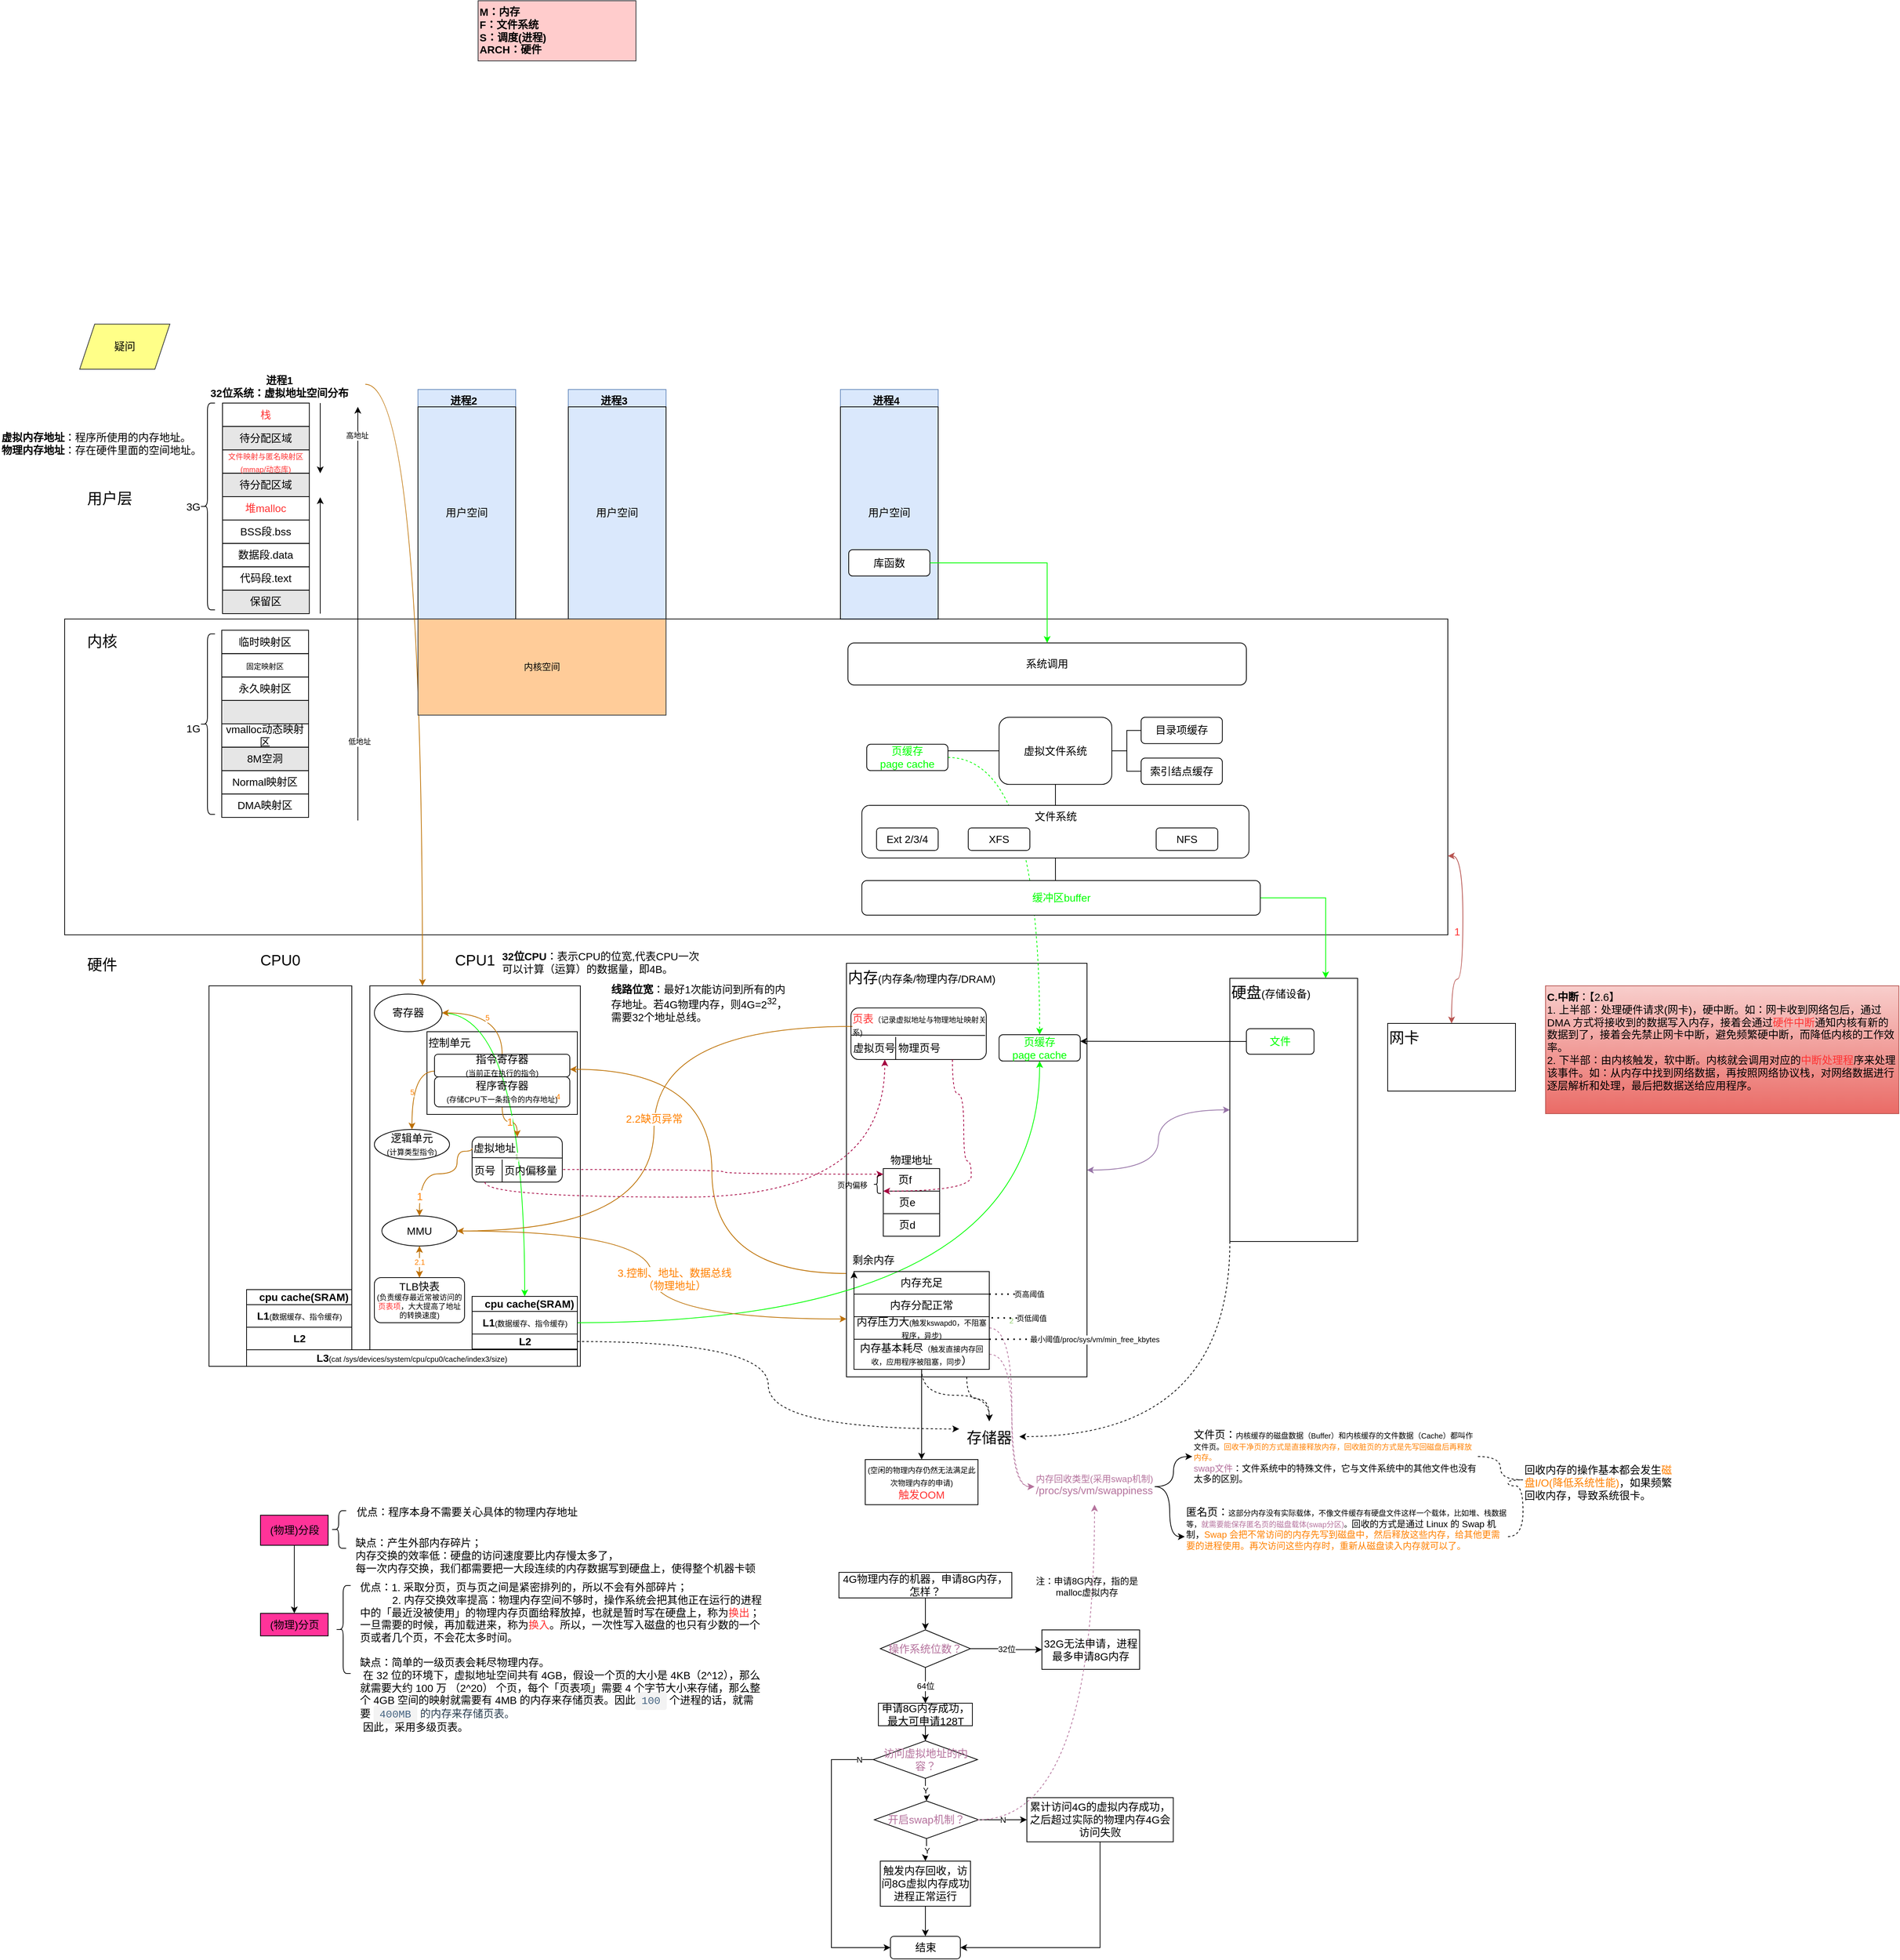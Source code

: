 <mxfile version="21.0.8" type="github">
  <diagram name="第 1 页" id="VpofHfH1nedOJpIeFxnD">
    <mxGraphModel dx="2096" dy="1759" grid="1" gridSize="10" guides="1" tooltips="1" connect="1" arrows="1" fold="1" page="1" pageScale="1" pageWidth="827" pageHeight="1169" math="0" shadow="0">
      <root>
        <mxCell id="0" />
        <mxCell id="1" parent="0" />
        <mxCell id="DIyC-fpvMkbPvDOknml4-1" value="" style="rounded=0;whiteSpace=wrap;html=1;verticalAlign=top;" parent="1" vertex="1">
          <mxGeometry x="-10" y="522.22" width="1840" height="420" as="geometry" />
        </mxCell>
        <mxCell id="DIyC-fpvMkbPvDOknml4-2" value="&lt;p style=&quot;&quot;&gt;&lt;span style=&quot;background-color: initial;&quot;&gt;CPU1&lt;/span&gt;&lt;/p&gt;" style="rounded=0;whiteSpace=wrap;html=1;fontSize=20;fillColor=none;align=center;horizontal=1;fontFamily=Helvetica;flipH=0;flipV=1;labelPosition=center;verticalLabelPosition=top;verticalAlign=bottom;" parent="1" vertex="1">
          <mxGeometry x="396" y="1010" width="280" height="506" as="geometry" />
        </mxCell>
        <mxCell id="DIyC-fpvMkbPvDOknml4-3" value="控制单元" style="rounded=0;whiteSpace=wrap;html=1;fontFamily=Helvetica;fontSize=14;fontColor=#000000;fillColor=none;align=left;verticalAlign=top;" parent="1" vertex="1">
          <mxGeometry x="472" y="1071" width="200" height="110" as="geometry" />
        </mxCell>
        <mxCell id="DIyC-fpvMkbPvDOknml4-4" value="&lt;font style=&quot;font-size: 20px;&quot;&gt;内核&lt;/font&gt;" style="rounded=0;whiteSpace=wrap;html=1;strokeColor=none;fillColor=none;" parent="1" vertex="1">
          <mxGeometry y="530" width="80" height="41" as="geometry" />
        </mxCell>
        <mxCell id="DIyC-fpvMkbPvDOknml4-5" value="&lt;font style=&quot;font-size: 20px;&quot;&gt;硬件&lt;/font&gt;" style="rounded=0;whiteSpace=wrap;html=1;strokeColor=none;fillColor=none;" parent="1" vertex="1">
          <mxGeometry y="960" width="80" height="41" as="geometry" />
        </mxCell>
        <mxCell id="DIyC-fpvMkbPvDOknml4-6" value="&lt;p style=&quot;&quot;&gt;&lt;span style=&quot;background-color: initial;&quot;&gt;CPU0&lt;/span&gt;&lt;/p&gt;" style="rounded=0;whiteSpace=wrap;html=1;fontSize=20;fillColor=none;align=center;horizontal=1;fontFamily=Helvetica;flipH=0;flipV=1;labelPosition=center;verticalLabelPosition=top;verticalAlign=bottom;" parent="1" vertex="1">
          <mxGeometry x="182" y="1010" width="190" height="506" as="geometry" />
        </mxCell>
        <mxCell id="DIyC-fpvMkbPvDOknml4-7" style="edgeStyle=orthogonalEdgeStyle;curved=1;rounded=0;orthogonalLoop=1;jettySize=auto;html=1;fontFamily=Helvetica;fontSize=10;fontColor=#7EA6E0;startArrow=none;startFill=0;endArrow=classic;endFill=1;fillColor=#d5e8d4;strokeColor=#00FF00;gradientColor=#97d077;" parent="1" source="DIyC-fpvMkbPvDOknml4-9" target="DIyC-fpvMkbPvDOknml4-20" edge="1">
          <mxGeometry relative="1" as="geometry" />
        </mxCell>
        <mxCell id="DIyC-fpvMkbPvDOknml4-8" value="1" style="edgeLabel;html=1;align=center;verticalAlign=middle;resizable=0;points=[];fontSize=10;fontFamily=Helvetica;fontColor=#97D077;" parent="DIyC-fpvMkbPvDOknml4-7" vertex="1" connectable="0">
          <mxGeometry x="0.234" y="-11" relative="1" as="geometry">
            <mxPoint as="offset" />
          </mxGeometry>
        </mxCell>
        <mxCell id="DIyC-fpvMkbPvDOknml4-9" value="寄存器" style="ellipse;whiteSpace=wrap;html=1;fontFamily=Helvetica;fontSize=14;fillColor=none;" parent="1" vertex="1">
          <mxGeometry x="402" y="1021" width="90" height="50" as="geometry" />
        </mxCell>
        <mxCell id="DIyC-fpvMkbPvDOknml4-10" value="逻辑单元&lt;br&gt;&lt;font style=&quot;font-size: 10px;&quot;&gt;(计算类型指令)&lt;/font&gt;" style="ellipse;whiteSpace=wrap;html=1;fontFamily=Helvetica;fontSize=14;fillColor=none;" parent="1" vertex="1">
          <mxGeometry x="402" y="1201" width="100" height="40" as="geometry" />
        </mxCell>
        <mxCell id="DIyC-fpvMkbPvDOknml4-11" style="edgeStyle=orthogonalEdgeStyle;curved=1;rounded=0;orthogonalLoop=1;jettySize=auto;html=1;exitX=0.5;exitY=1;exitDx=0;exitDy=0;dashed=1;fontFamily=Helvetica;fontSize=14;" parent="1" source="DIyC-fpvMkbPvDOknml4-15" target="DIyC-fpvMkbPvDOknml4-27" edge="1">
          <mxGeometry relative="1" as="geometry" />
        </mxCell>
        <mxCell id="DIyC-fpvMkbPvDOknml4-12" style="edgeStyle=orthogonalEdgeStyle;curved=1;rounded=0;orthogonalLoop=1;jettySize=auto;html=1;exitX=0;exitY=0.75;exitDx=0;exitDy=0;entryX=0.95;entryY=0.455;entryDx=0;entryDy=0;entryPerimeter=0;fontFamily=Helvetica;fontSize=10;fontColor=#000000;startArrow=none;startFill=0;endArrow=classic;endFill=1;fillColor=#f0a30a;strokeColor=#BD7000;" parent="1" source="DIyC-fpvMkbPvDOknml4-15" target="DIyC-fpvMkbPvDOknml4-3" edge="1">
          <mxGeometry relative="1" as="geometry" />
        </mxCell>
        <mxCell id="DIyC-fpvMkbPvDOknml4-13" value="4" style="edgeLabel;html=1;align=center;verticalAlign=middle;resizable=0;points=[];fontSize=10;fontFamily=Helvetica;fontColor=#FF8000;" parent="DIyC-fpvMkbPvDOknml4-12" vertex="1" connectable="0">
          <mxGeometry x="0.179" y="12" relative="1" as="geometry">
            <mxPoint x="-193" y="-38" as="offset" />
          </mxGeometry>
        </mxCell>
        <mxCell id="DIyC-fpvMkbPvDOknml4-14" style="edgeStyle=orthogonalEdgeStyle;curved=1;rounded=0;orthogonalLoop=1;jettySize=auto;html=1;entryX=0;entryY=0.5;entryDx=0;entryDy=0;fontFamily=Helvetica;fontSize=14;fontColor=#FF8000;startArrow=classic;startFill=1;endArrow=classic;endFill=1;fillColor=#e1d5e7;strokeColor=#9673a6;" parent="1" source="DIyC-fpvMkbPvDOknml4-15" target="DIyC-fpvMkbPvDOknml4-17" edge="1">
          <mxGeometry relative="1" as="geometry" />
        </mxCell>
        <mxCell id="DIyC-fpvMkbPvDOknml4-15" value="&lt;font style=&quot;font-size: 20px;&quot;&gt;内存&lt;/font&gt;&lt;font style=&quot;font-size: 14px;&quot;&gt;(内存条/物理内存/DRAM)&lt;/font&gt;" style="rounded=0;whiteSpace=wrap;html=1;fontFamily=Helvetica;fontSize=14;fillColor=none;align=left;verticalAlign=top;" parent="1" vertex="1">
          <mxGeometry x="1030" y="980" width="320" height="550" as="geometry" />
        </mxCell>
        <mxCell id="DIyC-fpvMkbPvDOknml4-16" style="edgeStyle=orthogonalEdgeStyle;curved=1;rounded=0;orthogonalLoop=1;jettySize=auto;html=1;exitX=0;exitY=1;exitDx=0;exitDy=0;entryX=1;entryY=0.5;entryDx=0;entryDy=0;dashed=1;fontFamily=Helvetica;fontSize=14;" parent="1" source="DIyC-fpvMkbPvDOknml4-17" target="DIyC-fpvMkbPvDOknml4-27" edge="1">
          <mxGeometry relative="1" as="geometry" />
        </mxCell>
        <mxCell id="DIyC-fpvMkbPvDOknml4-17" value="&lt;span style=&quot;font-size: 20px;&quot;&gt;硬盘&lt;/span&gt;&lt;font style=&quot;font-size: 14px;&quot;&gt;(存储设备)&lt;/font&gt;" style="rounded=0;whiteSpace=wrap;html=1;fontFamily=Helvetica;fontSize=14;fillColor=none;align=left;verticalAlign=top;" parent="1" vertex="1">
          <mxGeometry x="1540" y="1000" width="170" height="350" as="geometry" />
        </mxCell>
        <mxCell id="DIyC-fpvMkbPvDOknml4-18" style="edgeStyle=orthogonalEdgeStyle;curved=1;rounded=0;orthogonalLoop=1;jettySize=auto;html=1;entryX=0.5;entryY=1;entryDx=0;entryDy=0;fontFamily=Helvetica;fontSize=10;fontColor=#7EA6E0;startArrow=none;startFill=0;endArrow=classic;endFill=1;fillColor=#d5e8d4;strokeColor=#00FF00;gradientColor=#97d077;" parent="1" source="DIyC-fpvMkbPvDOknml4-20" target="H6DBTLBSrGW8d4L5NA5g-64" edge="1">
          <mxGeometry relative="1" as="geometry" />
        </mxCell>
        <mxCell id="DIyC-fpvMkbPvDOknml4-19" value="2" style="edgeLabel;html=1;align=center;verticalAlign=middle;resizable=0;points=[];fontSize=10;fontFamily=Helvetica;fontColor=#97D077;" parent="DIyC-fpvMkbPvDOknml4-18" vertex="1" connectable="0">
          <mxGeometry x="0.198" y="3" relative="1" as="geometry">
            <mxPoint as="offset" />
          </mxGeometry>
        </mxCell>
        <mxCell id="DIyC-fpvMkbPvDOknml4-20" value="&amp;nbsp; &amp;nbsp;cpu cache(SRAM)" style="swimlane;childLayout=stackLayout;resizeParent=1;resizeParentMax=0;horizontal=1;startSize=20;horizontalStack=0;html=1;fontFamily=Helvetica;fontSize=14;fillColor=none;" parent="1" vertex="1">
          <mxGeometry x="532" y="1423" width="140" height="70" as="geometry">
            <mxRectangle x="420" y="1420" width="160" height="30" as="alternateBounds" />
          </mxGeometry>
        </mxCell>
        <mxCell id="DIyC-fpvMkbPvDOknml4-21" value="L1&lt;span style=&quot;font-weight: normal;&quot;&gt;&lt;font style=&quot;font-size: 10px;&quot;&gt;(数据缓存、指令缓存)&lt;/font&gt;&lt;/span&gt;" style="swimlane;startSize=180;horizontal=1;html=1;fontFamily=Helvetica;fontSize=14;fillColor=none;" parent="DIyC-fpvMkbPvDOknml4-20" vertex="1">
          <mxGeometry y="20" width="140" height="30" as="geometry" />
        </mxCell>
        <mxCell id="DIyC-fpvMkbPvDOknml4-22" value="L2" style="swimlane;startSize=180;horizontal=1;html=1;fontFamily=Helvetica;fontSize=14;fillColor=none;" parent="DIyC-fpvMkbPvDOknml4-20" vertex="1">
          <mxGeometry y="50" width="140" height="20" as="geometry" />
        </mxCell>
        <mxCell id="DIyC-fpvMkbPvDOknml4-23" style="edgeStyle=orthogonalEdgeStyle;rounded=0;orthogonalLoop=1;jettySize=auto;html=1;exitX=0.5;exitY=1;exitDx=0;exitDy=0;fontFamily=Helvetica;fontSize=14;" parent="DIyC-fpvMkbPvDOknml4-20" source="DIyC-fpvMkbPvDOknml4-22" target="DIyC-fpvMkbPvDOknml4-22" edge="1">
          <mxGeometry relative="1" as="geometry" />
        </mxCell>
        <mxCell id="DIyC-fpvMkbPvDOknml4-24" style="edgeStyle=orthogonalEdgeStyle;curved=1;rounded=0;orthogonalLoop=1;jettySize=auto;html=1;exitX=0.5;exitY=1;exitDx=0;exitDy=0;entryX=0.5;entryY=0;entryDx=0;entryDy=0;dashed=1;fontFamily=Helvetica;fontSize=14;fontColor=#FF3333;strokeColor=none;endArrow=blockThin;endFill=1;" parent="1" source="DIyC-fpvMkbPvDOknml4-26" edge="1">
          <mxGeometry relative="1" as="geometry">
            <mxPoint x="462" y="1386" as="targetPoint" />
          </mxGeometry>
        </mxCell>
        <mxCell id="DIyC-fpvMkbPvDOknml4-25" value="" style="edgeStyle=orthogonalEdgeStyle;curved=1;rounded=0;orthogonalLoop=1;jettySize=auto;html=1;strokeColor=#FF8000;fontFamily=Helvetica;fontSize=14;fontColor=#FF3333;startArrow=none;startFill=0;endArrow=classic;endFill=1;" parent="1" source="DIyC-fpvMkbPvDOknml4-26" target="DIyC-fpvMkbPvDOknml4-78" edge="1">
          <mxGeometry relative="1" as="geometry" />
        </mxCell>
        <mxCell id="DIyC-fpvMkbPvDOknml4-26" value="MMU" style="ellipse;whiteSpace=wrap;html=1;fontFamily=Helvetica;fontSize=14;fillColor=none;" parent="1" vertex="1">
          <mxGeometry x="412" y="1316" width="100" height="40" as="geometry" />
        </mxCell>
        <mxCell id="DIyC-fpvMkbPvDOknml4-27" value="&lt;span style=&quot;font-size: 20px;&quot;&gt;存储器&lt;/span&gt;" style="rounded=0;whiteSpace=wrap;html=1;strokeColor=none;fillColor=none;" parent="1" vertex="1">
          <mxGeometry x="1180" y="1589" width="80" height="41" as="geometry" />
        </mxCell>
        <mxCell id="DIyC-fpvMkbPvDOknml4-28" style="edgeStyle=orthogonalEdgeStyle;rounded=0;orthogonalLoop=1;jettySize=auto;html=1;entryX=0;entryY=0.25;entryDx=0;entryDy=0;fontFamily=Helvetica;fontSize=14;curved=1;dashed=1;" parent="1" source="DIyC-fpvMkbPvDOknml4-22" target="DIyC-fpvMkbPvDOknml4-27" edge="1">
          <mxGeometry relative="1" as="geometry" />
        </mxCell>
        <mxCell id="DIyC-fpvMkbPvDOknml4-29" value="2.1" style="edgeStyle=orthogonalEdgeStyle;curved=1;rounded=0;orthogonalLoop=1;jettySize=auto;html=1;entryX=0.5;entryY=1;entryDx=0;entryDy=0;fontFamily=Helvetica;fontSize=10;fontColor=#FF8000;startArrow=classic;startFill=1;endArrow=classic;endFill=1;exitX=0.5;exitY=0;exitDx=0;exitDy=0;fillColor=#f0a30a;strokeColor=#BD7000;" parent="1" source="DIyC-fpvMkbPvDOknml4-78" target="DIyC-fpvMkbPvDOknml4-26" edge="1">
          <mxGeometry relative="1" as="geometry">
            <mxPoint x="462" y="1386" as="sourcePoint" />
            <mxPoint as="offset" />
          </mxGeometry>
        </mxCell>
        <mxCell id="DIyC-fpvMkbPvDOknml4-30" value="&lt;span style=&quot;font-size: 20px;&quot;&gt;用户层&lt;/span&gt;" style="rounded=0;whiteSpace=wrap;html=1;strokeColor=none;fillColor=none;" parent="1" vertex="1">
          <mxGeometry x="10" y="340" width="80" height="41" as="geometry" />
        </mxCell>
        <mxCell id="DIyC-fpvMkbPvDOknml4-31" value="&lt;font style=&quot;font-size: 14px;&quot;&gt;&lt;b&gt;32位CPU&lt;/b&gt;：表示CPU的位宽,代表CPU一次可以计算（运算）的数据量，即4B。&lt;br&gt;&lt;br&gt;&lt;/font&gt;" style="rounded=0;whiteSpace=wrap;html=1;strokeColor=none;fillColor=none;align=left;verticalAlign=top;" parent="1" vertex="1">
          <mxGeometry x="570" y="955.5" width="270" height="50" as="geometry" />
        </mxCell>
        <mxCell id="DIyC-fpvMkbPvDOknml4-36" style="edgeStyle=orthogonalEdgeStyle;curved=1;rounded=0;orthogonalLoop=1;jettySize=auto;html=1;fontFamily=Helvetica;fontSize=10;fontColor=#000000;startArrow=none;startFill=0;endArrow=classic;endFill=1;exitX=0;exitY=0.75;exitDx=0;exitDy=0;fillColor=#f0a30a;strokeColor=#BD7000;" parent="1" source="DIyC-fpvMkbPvDOknml4-40" target="DIyC-fpvMkbPvDOknml4-10" edge="1">
          <mxGeometry relative="1" as="geometry">
            <Array as="points">
              <mxPoint x="452" y="1124" />
            </Array>
          </mxGeometry>
        </mxCell>
        <mxCell id="DIyC-fpvMkbPvDOknml4-37" value="5" style="edgeLabel;html=1;align=center;verticalAlign=middle;resizable=0;points=[];fontSize=10;fontFamily=Helvetica;fontColor=#FF8000;" parent="DIyC-fpvMkbPvDOknml4-36" vertex="1" connectable="0">
          <mxGeometry x="-0.004" y="7" relative="1" as="geometry">
            <mxPoint x="-7" y="4" as="offset" />
          </mxGeometry>
        </mxCell>
        <mxCell id="DIyC-fpvMkbPvDOknml4-38" style="edgeStyle=orthogonalEdgeStyle;curved=1;rounded=0;orthogonalLoop=1;jettySize=auto;html=1;entryX=1;entryY=0.5;entryDx=0;entryDy=0;fontFamily=Helvetica;fontSize=10;fontColor=#000000;startArrow=none;startFill=0;endArrow=classic;endFill=1;fillColor=#f0a30a;strokeColor=#BD7000;" parent="1" source="DIyC-fpvMkbPvDOknml4-40" target="DIyC-fpvMkbPvDOknml4-9" edge="1">
          <mxGeometry relative="1" as="geometry" />
        </mxCell>
        <mxCell id="DIyC-fpvMkbPvDOknml4-39" value="&lt;font color=&quot;#ff8000&quot;&gt;5&lt;/font&gt;" style="edgeLabel;html=1;align=center;verticalAlign=middle;resizable=0;points=[];fontSize=10;fontFamily=Helvetica;fontColor=#000000;" parent="DIyC-fpvMkbPvDOknml4-38" vertex="1" connectable="0">
          <mxGeometry x="-0.352" y="17" relative="1" as="geometry">
            <mxPoint x="-3" y="-6" as="offset" />
          </mxGeometry>
        </mxCell>
        <mxCell id="DIyC-fpvMkbPvDOknml4-40" value="指令寄存器&lt;br&gt;&lt;font style=&quot;font-size: 10px;&quot;&gt;(当前正在执行的指令)&lt;/font&gt;" style="rounded=1;whiteSpace=wrap;html=1;fontFamily=Helvetica;fontSize=14;fontColor=#000000;fillColor=none;" parent="1" vertex="1">
          <mxGeometry x="482" y="1101" width="180" height="30" as="geometry" />
        </mxCell>
        <mxCell id="DIyC-fpvMkbPvDOknml4-41" value="1" style="edgeStyle=orthogonalEdgeStyle;curved=1;rounded=0;orthogonalLoop=1;jettySize=auto;html=1;strokeColor=#BD7000;fontFamily=Helvetica;fontSize=14;fontColor=#FF8000;startArrow=none;startFill=0;endArrow=classic;endFill=1;fillColor=#f0a30a;" parent="1" source="DIyC-fpvMkbPvDOknml4-42" target="DIyC-fpvMkbPvDOknml4-83" edge="1">
          <mxGeometry relative="1" as="geometry" />
        </mxCell>
        <mxCell id="DIyC-fpvMkbPvDOknml4-42" value="程序寄存器&lt;br&gt;&lt;font style=&quot;font-size: 10px;&quot;&gt;(存储CPU下一条指令的内存地址)&lt;/font&gt;" style="rounded=1;whiteSpace=wrap;html=1;fontFamily=Helvetica;fontSize=14;fontColor=#000000;fillColor=none;" parent="1" vertex="1">
          <mxGeometry x="482" y="1131" width="180" height="40" as="geometry" />
        </mxCell>
        <mxCell id="DIyC-fpvMkbPvDOknml4-43" value="&amp;nbsp; &amp;nbsp;cpu cache(SRAM)" style="swimlane;childLayout=stackLayout;resizeParent=1;resizeParentMax=0;horizontal=1;startSize=20;horizontalStack=0;html=1;fontFamily=Helvetica;fontSize=14;fillColor=none;" parent="1" vertex="1">
          <mxGeometry x="232" y="1414" width="140" height="80" as="geometry">
            <mxRectangle x="420" y="1420" width="160" height="30" as="alternateBounds" />
          </mxGeometry>
        </mxCell>
        <mxCell id="DIyC-fpvMkbPvDOknml4-44" value="L1&lt;span style=&quot;font-weight: normal;&quot;&gt;&lt;font style=&quot;font-size: 10px;&quot;&gt;(数据缓存、指令缓存)&lt;/font&gt;&lt;/span&gt;" style="swimlane;startSize=180;horizontal=1;html=1;fontFamily=Helvetica;fontSize=14;fillColor=none;" parent="DIyC-fpvMkbPvDOknml4-43" vertex="1">
          <mxGeometry y="20" width="140" height="30" as="geometry" />
        </mxCell>
        <mxCell id="DIyC-fpvMkbPvDOknml4-45" value="L2" style="swimlane;startSize=180;horizontal=1;html=1;fontFamily=Helvetica;fontSize=14;fillColor=none;" parent="DIyC-fpvMkbPvDOknml4-43" vertex="1">
          <mxGeometry y="50" width="140" height="30" as="geometry" />
        </mxCell>
        <mxCell id="DIyC-fpvMkbPvDOknml4-46" style="edgeStyle=orthogonalEdgeStyle;rounded=0;orthogonalLoop=1;jettySize=auto;html=1;exitX=0.5;exitY=1;exitDx=0;exitDy=0;fontFamily=Helvetica;fontSize=14;" parent="DIyC-fpvMkbPvDOknml4-43" source="DIyC-fpvMkbPvDOknml4-45" target="DIyC-fpvMkbPvDOknml4-45" edge="1">
          <mxGeometry relative="1" as="geometry" />
        </mxCell>
        <mxCell id="DIyC-fpvMkbPvDOknml4-47" value="&lt;b&gt;&lt;font style=&quot;font-size: 14px;&quot;&gt;L3&lt;/font&gt;&lt;/b&gt;(cat /sys/devices/system/cpu/cpu0/cache/index3/size)" style="rounded=0;whiteSpace=wrap;html=1;fontFamily=Helvetica;fontSize=10;" parent="1" vertex="1">
          <mxGeometry x="232" y="1494" width="440" height="22" as="geometry" />
        </mxCell>
        <mxCell id="DIyC-fpvMkbPvDOknml4-48" value="3.控制、地址、数据总线&lt;br&gt;&lt;font&gt;（物理地址）&lt;/font&gt;" style="edgeStyle=orthogonalEdgeStyle;curved=1;rounded=0;orthogonalLoop=1;jettySize=auto;html=1;entryX=0;entryY=0.86;entryDx=0;entryDy=0;entryPerimeter=0;fontFamily=Helvetica;fontSize=14;fontColor=#FF8000;exitX=1;exitY=0.5;exitDx=0;exitDy=0;startArrow=none;startFill=0;fillColor=#f0a30a;strokeColor=#BD7000;" parent="1" source="DIyC-fpvMkbPvDOknml4-26" target="DIyC-fpvMkbPvDOknml4-15" edge="1">
          <mxGeometry x="0.017" y="30" relative="1" as="geometry">
            <mxPoint as="offset" />
          </mxGeometry>
        </mxCell>
        <mxCell id="DIyC-fpvMkbPvDOknml4-49" style="rounded=0;orthogonalLoop=1;jettySize=auto;html=1;entryX=1;entryY=0.75;entryDx=0;entryDy=0;fontFamily=Helvetica;fontSize=14;fontColor=#FF3333;startArrow=classic;startFill=1;endArrow=classic;endFill=1;edgeStyle=orthogonalEdgeStyle;curved=1;fillColor=#f8cecc;gradientColor=#ea6b66;strokeColor=#b85450;" parent="1" source="DIyC-fpvMkbPvDOknml4-51" target="DIyC-fpvMkbPvDOknml4-1" edge="1">
          <mxGeometry relative="1" as="geometry" />
        </mxCell>
        <mxCell id="DIyC-fpvMkbPvDOknml4-50" value="1" style="edgeLabel;html=1;align=center;verticalAlign=middle;resizable=0;points=[];fontSize=14;fontFamily=Helvetica;fontColor=#FF3333;" parent="DIyC-fpvMkbPvDOknml4-49" vertex="1" connectable="0">
          <mxGeometry x="0.061" y="8" relative="1" as="geometry">
            <mxPoint as="offset" />
          </mxGeometry>
        </mxCell>
        <mxCell id="DIyC-fpvMkbPvDOknml4-51" value="&lt;font style=&quot;font-size: 20px;&quot;&gt;网卡&lt;/font&gt;" style="rounded=0;whiteSpace=wrap;html=1;fontFamily=Helvetica;fontSize=14;fillColor=none;align=left;verticalAlign=top;" parent="1" vertex="1">
          <mxGeometry x="1750" y="1060" width="170" height="90" as="geometry" />
        </mxCell>
        <mxCell id="DIyC-fpvMkbPvDOknml4-52" value="&lt;font style=&quot;font-size: 14px;&quot;&gt;M：内存&lt;br&gt;F：文件系统&lt;br&gt;S：调度(进程)&lt;br&gt;ARCH：硬件&lt;br&gt;&lt;/font&gt;" style="rounded=0;whiteSpace=wrap;html=1;strokeColor=#36393d;fillColor=#ffcccc;align=left;verticalAlign=top;fontStyle=1" parent="1" vertex="1">
          <mxGeometry x="540" y="-300" width="210" height="80" as="geometry" />
        </mxCell>
        <mxCell id="DIyC-fpvMkbPvDOknml4-53" value="疑问" style="shape=parallelogram;perimeter=parallelogramPerimeter;whiteSpace=wrap;html=1;fixedSize=1;strokeColor=#36393d;fontFamily=Helvetica;fontSize=14;fillColor=#ffff88;" parent="1" vertex="1">
          <mxGeometry x="10" y="130" width="120" height="60" as="geometry" />
        </mxCell>
        <mxCell id="DIyC-fpvMkbPvDOknml4-54" value="&lt;font color=&quot;#000000&quot;&gt;DMA映射区&lt;/font&gt;" style="rounded=0;whiteSpace=wrap;html=1;strokeColor=#000000;fontFamily=Helvetica;fontSize=14;fontColor=#FF3333;fillColor=none;" parent="1" vertex="1">
          <mxGeometry x="199" y="754.889" width="115.464" height="31.111" as="geometry" />
        </mxCell>
        <mxCell id="DIyC-fpvMkbPvDOknml4-55" value="&lt;font color=&quot;#000000&quot;&gt;Normal映射区&lt;/font&gt;" style="rounded=0;whiteSpace=wrap;html=1;strokeColor=#000000;fontFamily=Helvetica;fontSize=14;fontColor=#FF3333;fillColor=none;" parent="1" vertex="1">
          <mxGeometry x="199" y="723.778" width="115.464" height="31.111" as="geometry" />
        </mxCell>
        <mxCell id="DIyC-fpvMkbPvDOknml4-56" value="&lt;font color=&quot;#000000&quot;&gt;8M空洞&lt;/font&gt;" style="rounded=0;whiteSpace=wrap;html=1;strokeColor=#000000;fontFamily=Helvetica;fontSize=14;fontColor=#FF3333;fillColor=#E6E6E6;" parent="1" vertex="1">
          <mxGeometry x="199" y="692.667" width="115.464" height="31.111" as="geometry" />
        </mxCell>
        <mxCell id="DIyC-fpvMkbPvDOknml4-57" value="&lt;font color=&quot;#000000&quot;&gt;vmalloc动态映射区&lt;/font&gt;" style="rounded=0;whiteSpace=wrap;html=1;strokeColor=#000000;fontFamily=Helvetica;fontSize=14;fontColor=#FF3333;fillColor=none;" parent="1" vertex="1">
          <mxGeometry x="199" y="661.556" width="115.464" height="31.111" as="geometry" />
        </mxCell>
        <mxCell id="DIyC-fpvMkbPvDOknml4-58" value="" style="rounded=0;whiteSpace=wrap;html=1;strokeColor=#000000;fontFamily=Helvetica;fontSize=14;fontColor=#FF3333;fillColor=#E6E6E6;" parent="1" vertex="1">
          <mxGeometry x="199" y="630.444" width="115.464" height="31.111" as="geometry" />
        </mxCell>
        <mxCell id="DIyC-fpvMkbPvDOknml4-59" value="&lt;font color=&quot;#000000&quot;&gt;永久映射区&lt;/font&gt;" style="rounded=0;whiteSpace=wrap;html=1;strokeColor=#000000;fontFamily=Helvetica;fontSize=14;fontColor=#FF3333;fillColor=none;" parent="1" vertex="1">
          <mxGeometry x="199" y="599.333" width="115.464" height="31.111" as="geometry" />
        </mxCell>
        <mxCell id="DIyC-fpvMkbPvDOknml4-60" value="&lt;font color=&quot;#000000&quot; style=&quot;font-size: 10px;&quot;&gt;固定映射区&lt;/font&gt;" style="rounded=0;whiteSpace=wrap;html=1;strokeColor=#000000;fontFamily=Helvetica;fontSize=14;fontColor=#FF3333;fillColor=none;" parent="1" vertex="1">
          <mxGeometry x="199" y="568.222" width="115.464" height="31.111" as="geometry" />
        </mxCell>
        <mxCell id="DIyC-fpvMkbPvDOknml4-61" value="&lt;font color=&quot;#000000&quot;&gt;临时映射区&lt;/font&gt;" style="rounded=0;whiteSpace=wrap;html=1;strokeColor=#000000;fontFamily=Helvetica;fontSize=14;fontColor=#FF3333;fillColor=none;" parent="1" vertex="1">
          <mxGeometry x="199" y="537.111" width="115.464" height="31.111" as="geometry" />
        </mxCell>
        <mxCell id="DIyC-fpvMkbPvDOknml4-62" value="&lt;div style=&quot;text-align: center;&quot;&gt;&lt;b style=&quot;font-size: 14px; background-color: initial;&quot;&gt;进程1&lt;/b&gt;&lt;/div&gt;&lt;font style=&quot;font-size: 14px;&quot;&gt;&lt;b&gt;32位系统：虚拟地址空间分布&lt;/b&gt;&lt;br&gt;&lt;/font&gt;" style="rounded=0;whiteSpace=wrap;html=1;strokeColor=none;fillColor=none;align=left;verticalAlign=top;" parent="1" vertex="1">
          <mxGeometry x="182" y="190" width="208" height="40" as="geometry" />
        </mxCell>
        <mxCell id="DIyC-fpvMkbPvDOknml4-63" style="edgeStyle=orthogonalEdgeStyle;curved=1;rounded=0;orthogonalLoop=1;jettySize=auto;html=1;entryX=0.25;entryY=0;entryDx=0;entryDy=0;fontFamily=Helvetica;fontSize=14;fontColor=#FF8000;startArrow=none;startFill=0;endArrow=classic;endFill=1;exitX=1;exitY=0.5;exitDx=0;exitDy=0;fillColor=#f0a30a;strokeColor=#BD7000;" parent="1" source="DIyC-fpvMkbPvDOknml4-62" target="DIyC-fpvMkbPvDOknml4-2" edge="1">
          <mxGeometry relative="1" as="geometry" />
        </mxCell>
        <mxCell id="DIyC-fpvMkbPvDOknml4-64" value="&lt;font color=&quot;#000000&quot;&gt;保留区&lt;/font&gt;" style="rounded=0;whiteSpace=wrap;html=1;strokeColor=#000000;fontFamily=Helvetica;fontSize=14;fontColor=#FF3333;fillColor=#E6E6E6;" parent="1" vertex="1">
          <mxGeometry x="200" y="483.889" width="115.464" height="31.111" as="geometry" />
        </mxCell>
        <mxCell id="DIyC-fpvMkbPvDOknml4-65" value="&lt;font color=&quot;#000000&quot;&gt;代码段.text&lt;/font&gt;" style="rounded=0;whiteSpace=wrap;html=1;strokeColor=#000000;fontFamily=Helvetica;fontSize=14;fontColor=#FF3333;fillColor=none;" parent="1" vertex="1">
          <mxGeometry x="200" y="452.778" width="115.464" height="31.111" as="geometry" />
        </mxCell>
        <mxCell id="DIyC-fpvMkbPvDOknml4-66" value="&lt;font color=&quot;#000000&quot;&gt;数据段.data&lt;/font&gt;" style="rounded=0;whiteSpace=wrap;html=1;strokeColor=#000000;fontFamily=Helvetica;fontSize=14;fontColor=#FF3333;fillColor=none;" parent="1" vertex="1">
          <mxGeometry x="200" y="421.667" width="115.464" height="31.111" as="geometry" />
        </mxCell>
        <mxCell id="DIyC-fpvMkbPvDOknml4-67" value="&lt;font color=&quot;#000000&quot;&gt;BSS段.bss&lt;/font&gt;" style="rounded=0;whiteSpace=wrap;html=1;strokeColor=#000000;fontFamily=Helvetica;fontSize=14;fontColor=#FF3333;fillColor=none;" parent="1" vertex="1">
          <mxGeometry x="200" y="390.556" width="115.464" height="31.111" as="geometry" />
        </mxCell>
        <mxCell id="DIyC-fpvMkbPvDOknml4-68" value="堆malloc" style="rounded=0;whiteSpace=wrap;html=1;strokeColor=#000000;fontFamily=Helvetica;fontSize=14;fontColor=#FF3333;fillColor=none;" parent="1" vertex="1">
          <mxGeometry x="200" y="359.444" width="115.464" height="31.111" as="geometry" />
        </mxCell>
        <mxCell id="DIyC-fpvMkbPvDOknml4-69" value="&lt;font color=&quot;#000000&quot;&gt;待分配区域&lt;/font&gt;" style="rounded=0;whiteSpace=wrap;html=1;strokeColor=#000000;fontFamily=Helvetica;fontSize=14;fontColor=#FF3333;fillColor=#E6E6E6;" parent="1" vertex="1">
          <mxGeometry x="200" y="328.333" width="115.464" height="31.111" as="geometry" />
        </mxCell>
        <mxCell id="DIyC-fpvMkbPvDOknml4-70" value="&lt;font style=&quot;font-size: 10px;&quot;&gt;文件映射与匿名映射区(mmap/动态库)&lt;/font&gt;" style="rounded=0;whiteSpace=wrap;html=1;strokeColor=#000000;fontFamily=Helvetica;fontSize=14;fontColor=#FF3333;fillColor=none;" parent="1" vertex="1">
          <mxGeometry x="200" y="297.222" width="115.464" height="31.111" as="geometry" />
        </mxCell>
        <mxCell id="DIyC-fpvMkbPvDOknml4-71" value="&lt;font color=&quot;#000000&quot;&gt;待分配区域&lt;/font&gt;" style="rounded=0;whiteSpace=wrap;html=1;strokeColor=#000000;fontFamily=Helvetica;fontSize=14;fontColor=#FF3333;fillColor=#E6E6E6;" parent="1" vertex="1">
          <mxGeometry x="200" y="266.111" width="115.464" height="31.111" as="geometry" />
        </mxCell>
        <mxCell id="DIyC-fpvMkbPvDOknml4-72" value="栈" style="rounded=0;whiteSpace=wrap;html=1;strokeColor=#000000;fontFamily=Helvetica;fontSize=14;fontColor=#FF3333;fillColor=none;" parent="1" vertex="1">
          <mxGeometry x="200" y="235" width="115.464" height="31.111" as="geometry" />
        </mxCell>
        <mxCell id="DIyC-fpvMkbPvDOknml4-73" value="" style="endArrow=classic;html=1;rounded=0;fontFamily=Helvetica;fontSize=10;fontColor=#FF3333;curved=1;" parent="1" edge="1">
          <mxGeometry width="50" height="50" relative="1" as="geometry">
            <mxPoint x="330.002" y="235" as="sourcePoint" />
            <mxPoint x="330.002" y="328.333" as="targetPoint" />
          </mxGeometry>
        </mxCell>
        <mxCell id="DIyC-fpvMkbPvDOknml4-74" value="" style="endArrow=classic;html=1;rounded=0;fontFamily=Helvetica;fontSize=10;fontColor=#FF3333;curved=1;" parent="1" edge="1">
          <mxGeometry width="50" height="50" relative="1" as="geometry">
            <mxPoint x="330" y="515" as="sourcePoint" />
            <mxPoint x="330" y="360.296" as="targetPoint" />
          </mxGeometry>
        </mxCell>
        <mxCell id="DIyC-fpvMkbPvDOknml4-75" value="" style="endArrow=classic;html=1;rounded=0;fontFamily=Helvetica;fontSize=10;fontColor=#FF3333;curved=1;exitX=0.212;exitY=0.638;exitDx=0;exitDy=0;exitPerimeter=0;" parent="1" source="DIyC-fpvMkbPvDOknml4-1" edge="1">
          <mxGeometry width="50" height="50" relative="1" as="geometry">
            <mxPoint x="380" y="394.7" as="sourcePoint" />
            <mxPoint x="380" y="239.996" as="targetPoint" />
          </mxGeometry>
        </mxCell>
        <mxCell id="DIyC-fpvMkbPvDOknml4-76" value="高地址" style="edgeLabel;html=1;align=center;verticalAlign=middle;resizable=0;points=[];fontSize=10;fontFamily=Helvetica;fontColor=#000000;" parent="DIyC-fpvMkbPvDOknml4-75" vertex="1" connectable="0">
          <mxGeometry x="0.862" y="1" relative="1" as="geometry">
            <mxPoint as="offset" />
          </mxGeometry>
        </mxCell>
        <mxCell id="DIyC-fpvMkbPvDOknml4-77" value="低地址" style="edgeLabel;html=1;align=center;verticalAlign=middle;resizable=0;points=[];fontSize=10;fontFamily=Helvetica;fontColor=#000000;" parent="DIyC-fpvMkbPvDOknml4-75" vertex="1" connectable="0">
          <mxGeometry x="-0.618" y="-2" relative="1" as="geometry">
            <mxPoint as="offset" />
          </mxGeometry>
        </mxCell>
        <mxCell id="DIyC-fpvMkbPvDOknml4-78" value="&lt;font style=&quot;font-size: 14px;&quot;&gt;TLB快表&lt;/font&gt;&lt;br style=&quot;border-color: var(--border-color); font-size: 14px;&quot;&gt;&lt;font style=&quot;border-color: var(--border-color);&quot;&gt;(负责缓存最近常被访问的&lt;font color=&quot;#ff3333&quot;&gt;页表项&lt;/font&gt;，大大提高了地址的转换速度)&lt;/font&gt;" style="rounded=1;whiteSpace=wrap;html=1;fontFamily=Helvetica;fontSize=10;" parent="1" vertex="1">
          <mxGeometry x="402" y="1398" width="120" height="60" as="geometry" />
        </mxCell>
        <mxCell id="DIyC-fpvMkbPvDOknml4-79" value="&lt;font style=&quot;font-size: 14px;&quot;&gt;&lt;b&gt;虚拟内存地址&lt;/b&gt;：程序所使用的内存地址。&lt;br&gt;&lt;b&gt;物理内存地址&lt;/b&gt;：存在硬件里面的空间地址。&lt;br&gt;&lt;/font&gt;" style="rounded=0;whiteSpace=wrap;html=1;strokeColor=none;fillColor=none;align=left;verticalAlign=top;" parent="1" vertex="1">
          <mxGeometry x="-96" y="266.11" width="286" height="50" as="geometry" />
        </mxCell>
        <mxCell id="DIyC-fpvMkbPvDOknml4-80" style="edgeStyle=orthogonalEdgeStyle;curved=1;rounded=0;orthogonalLoop=1;jettySize=auto;html=1;entryX=1;entryY=0.5;entryDx=0;entryDy=0;fontFamily=Helvetica;fontSize=14;fontColor=#FF3333;startArrow=none;startFill=0;endArrow=classic;endFill=1;fillColor=#f0a30a;strokeColor=#BD7000;exitX=0.011;exitY=0.358;exitDx=0;exitDy=0;exitPerimeter=0;" parent="1" source="DIyC-fpvMkbPvDOknml4-91" target="DIyC-fpvMkbPvDOknml4-26" edge="1">
          <mxGeometry relative="1" as="geometry">
            <mxPoint x="1010" y="1075" as="sourcePoint" />
          </mxGeometry>
        </mxCell>
        <mxCell id="DIyC-fpvMkbPvDOknml4-81" value="2.2缺页异常" style="edgeLabel;html=1;align=center;verticalAlign=middle;resizable=0;points=[];fontSize=14;fontFamily=Helvetica;fontColor=#FF8000;" parent="DIyC-fpvMkbPvDOknml4-80" vertex="1" connectable="0">
          <mxGeometry x="-0.03" relative="1" as="geometry">
            <mxPoint as="offset" />
          </mxGeometry>
        </mxCell>
        <mxCell id="DIyC-fpvMkbPvDOknml4-82" value="" style="group" parent="1" vertex="1" connectable="0">
          <mxGeometry x="532" y="1211" width="121" height="60" as="geometry" />
        </mxCell>
        <mxCell id="DIyC-fpvMkbPvDOknml4-83" value="虚拟地址" style="rounded=1;whiteSpace=wrap;html=1;strokeColor=#000000;fontFamily=Helvetica;fontSize=14;fontColor=#000000;fillColor=none;align=left;verticalAlign=top;" parent="DIyC-fpvMkbPvDOknml4-82" vertex="1">
          <mxGeometry width="120" height="60" as="geometry" />
        </mxCell>
        <mxCell id="DIyC-fpvMkbPvDOknml4-84" value="" style="endArrow=none;html=1;rounded=0;strokeColor=#000000;fontFamily=Helvetica;fontSize=14;fontColor=#000000;curved=1;" parent="DIyC-fpvMkbPvDOknml4-82" edge="1">
          <mxGeometry width="50" height="50" relative="1" as="geometry">
            <mxPoint y="27.5" as="sourcePoint" />
            <mxPoint x="120" y="28" as="targetPoint" />
          </mxGeometry>
        </mxCell>
        <mxCell id="DIyC-fpvMkbPvDOknml4-85" value="&lt;font style=&quot;font-size: 14px;&quot;&gt;页号&lt;br&gt;&lt;/font&gt;" style="rounded=0;whiteSpace=wrap;html=1;strokeColor=none;fillColor=none;align=left;verticalAlign=top;fontColor=#000000;" parent="DIyC-fpvMkbPvDOknml4-82" vertex="1">
          <mxGeometry x="1" y="30" width="40" height="26" as="geometry" />
        </mxCell>
        <mxCell id="DIyC-fpvMkbPvDOknml4-86" value="" style="endArrow=none;html=1;rounded=0;strokeColor=#000000;fontFamily=Helvetica;fontSize=14;fontColor=#000000;curved=1;" parent="DIyC-fpvMkbPvDOknml4-82" edge="1">
          <mxGeometry width="50" height="50" relative="1" as="geometry">
            <mxPoint x="40" y="60" as="sourcePoint" />
            <mxPoint x="40" y="30" as="targetPoint" />
          </mxGeometry>
        </mxCell>
        <mxCell id="DIyC-fpvMkbPvDOknml4-87" value="&lt;font style=&quot;font-size: 14px;&quot;&gt;页内偏移量&lt;br&gt;&lt;/font&gt;" style="rounded=0;whiteSpace=wrap;html=1;strokeColor=none;fillColor=none;align=left;verticalAlign=top;fontColor=#000000;" parent="DIyC-fpvMkbPvDOknml4-82" vertex="1">
          <mxGeometry x="41" y="30" width="80" height="26.5" as="geometry" />
        </mxCell>
        <mxCell id="DIyC-fpvMkbPvDOknml4-88" style="edgeStyle=orthogonalEdgeStyle;curved=1;rounded=0;orthogonalLoop=1;jettySize=auto;html=1;strokeColor=#BD7000;fontFamily=Helvetica;fontSize=14;fontColor=#000000;startArrow=none;startFill=0;endArrow=classic;endFill=1;fillColor=#f0a30a;exitX=0;exitY=0.25;exitDx=0;exitDy=0;" parent="1" source="DIyC-fpvMkbPvDOknml4-83" target="DIyC-fpvMkbPvDOknml4-26" edge="1">
          <mxGeometry relative="1" as="geometry">
            <Array as="points">
              <mxPoint x="532" y="1230" />
              <mxPoint x="512" y="1230" />
              <mxPoint x="512" y="1260" />
              <mxPoint x="462" y="1260" />
            </Array>
          </mxGeometry>
        </mxCell>
        <mxCell id="DIyC-fpvMkbPvDOknml4-89" value="1" style="edgeLabel;html=1;align=center;verticalAlign=middle;resizable=0;points=[];fontSize=14;fontFamily=Helvetica;fontColor=#FF8000;" parent="DIyC-fpvMkbPvDOknml4-88" vertex="1" connectable="0">
          <mxGeometry x="-0.365" y="17" relative="1" as="geometry">
            <mxPoint x="-67" y="33" as="offset" />
          </mxGeometry>
        </mxCell>
        <mxCell id="DIyC-fpvMkbPvDOknml4-90" value="" style="group" parent="1" vertex="1" connectable="0">
          <mxGeometry x="1036" y="1048" width="180" height="60" as="geometry" />
        </mxCell>
        <mxCell id="DIyC-fpvMkbPvDOknml4-91" value="&lt;font color=&quot;#ff3333&quot;&gt;页表&lt;/font&gt;&lt;font style=&quot;font-size: 10px;&quot;&gt;（记录虚拟地址与物理地址映射关系)&lt;/font&gt;" style="rounded=1;whiteSpace=wrap;html=1;strokeColor=#000000;fontFamily=Helvetica;fontSize=14;fontColor=#000000;fillColor=none;align=left;verticalAlign=top;" parent="DIyC-fpvMkbPvDOknml4-90" vertex="1">
          <mxGeometry y="-8.571" width="180" height="68.571" as="geometry" />
        </mxCell>
        <mxCell id="DIyC-fpvMkbPvDOknml4-92" value="" style="endArrow=none;html=1;rounded=0;strokeColor=#000000;fontFamily=Helvetica;fontSize=14;fontColor=#000000;curved=1;" parent="DIyC-fpvMkbPvDOknml4-90" edge="1">
          <mxGeometry width="50" height="50" relative="1" as="geometry">
            <mxPoint y="27.5" as="sourcePoint" />
            <mxPoint x="178.512" y="28.0" as="targetPoint" />
          </mxGeometry>
        </mxCell>
        <mxCell id="DIyC-fpvMkbPvDOknml4-93" value="&lt;font style=&quot;font-size: 14px;&quot;&gt;虚拟页号&lt;br&gt;&lt;/font&gt;" style="rounded=0;whiteSpace=wrap;html=1;strokeColor=none;fillColor=none;align=left;verticalAlign=top;fontColor=#000000;" parent="DIyC-fpvMkbPvDOknml4-90" vertex="1">
          <mxGeometry x="1.488" y="30" width="59.504" height="26.0" as="geometry" />
        </mxCell>
        <mxCell id="DIyC-fpvMkbPvDOknml4-94" value="" style="endArrow=none;html=1;rounded=0;strokeColor=#000000;fontFamily=Helvetica;fontSize=14;fontColor=#000000;curved=1;" parent="DIyC-fpvMkbPvDOknml4-90" edge="1">
          <mxGeometry width="50" height="50" relative="1" as="geometry">
            <mxPoint x="59.504" y="60" as="sourcePoint" />
            <mxPoint x="59.504" y="30" as="targetPoint" />
          </mxGeometry>
        </mxCell>
        <mxCell id="DIyC-fpvMkbPvDOknml4-95" value="&lt;font style=&quot;font-size: 14px;&quot;&gt;物理页号&lt;br&gt;&lt;/font&gt;" style="rounded=0;whiteSpace=wrap;html=1;strokeColor=none;fillColor=none;align=left;verticalAlign=top;fontColor=#000000;" parent="DIyC-fpvMkbPvDOknml4-90" vertex="1">
          <mxGeometry x="60.992" y="30" width="119.008" height="26.5" as="geometry" />
        </mxCell>
        <mxCell id="DIyC-fpvMkbPvDOknml4-96" style="edgeStyle=orthogonalEdgeStyle;curved=1;rounded=0;orthogonalLoop=1;jettySize=auto;html=1;entryX=0.25;entryY=1;entryDx=0;entryDy=0;strokeColor=#A50040;fontFamily=Helvetica;fontSize=10;fontColor=#FF3333;startArrow=none;startFill=0;endArrow=classic;endFill=1;dashed=1;exitX=0.142;exitY=1;exitDx=0;exitDy=0;exitPerimeter=0;fillColor=#d80073;" parent="1" source="DIyC-fpvMkbPvDOknml4-83" target="DIyC-fpvMkbPvDOknml4-91" edge="1">
          <mxGeometry relative="1" as="geometry" />
        </mxCell>
        <mxCell id="DIyC-fpvMkbPvDOknml4-97" value="" style="group" parent="1" vertex="1" connectable="0">
          <mxGeometry x="1079" y="1253" width="75" height="90" as="geometry" />
        </mxCell>
        <mxCell id="DIyC-fpvMkbPvDOknml4-98" value="&lt;font color=&quot;#000000&quot; style=&quot;font-size: 14px;&quot;&gt;物理地址&lt;/font&gt;" style="rounded=0;whiteSpace=wrap;html=1;strokeColor=#000000;fontFamily=Helvetica;fontSize=10;fontColor=#FF3333;fillColor=none;align=center;verticalAlign=bottom;labelPosition=center;verticalLabelPosition=top;" parent="DIyC-fpvMkbPvDOknml4-97" vertex="1">
          <mxGeometry width="75" height="30" as="geometry" />
        </mxCell>
        <mxCell id="DIyC-fpvMkbPvDOknml4-99" value="&lt;font style=&quot;font-size: 14px;&quot;&gt;页f&lt;br&gt;&lt;/font&gt;" style="rounded=0;whiteSpace=wrap;html=1;strokeColor=none;fillColor=none;align=left;verticalAlign=top;" parent="DIyC-fpvMkbPvDOknml4-97" vertex="1">
          <mxGeometry x="17.5" width="40" height="30" as="geometry" />
        </mxCell>
        <mxCell id="DIyC-fpvMkbPvDOknml4-100" value="" style="rounded=0;whiteSpace=wrap;html=1;strokeColor=#000000;fontFamily=Helvetica;fontSize=10;fontColor=#FF3333;fillColor=none;align=center;verticalAlign=bottom;labelPosition=center;verticalLabelPosition=top;" parent="DIyC-fpvMkbPvDOknml4-97" vertex="1">
          <mxGeometry y="30" width="75" height="30" as="geometry" />
        </mxCell>
        <mxCell id="DIyC-fpvMkbPvDOknml4-101" value="&lt;font style=&quot;font-size: 14px;&quot;&gt;页e&lt;br&gt;&lt;/font&gt;" style="rounded=0;whiteSpace=wrap;html=1;strokeColor=none;fillColor=none;align=left;verticalAlign=top;" parent="DIyC-fpvMkbPvDOknml4-97" vertex="1">
          <mxGeometry x="18.5" y="30" width="40" height="30" as="geometry" />
        </mxCell>
        <mxCell id="DIyC-fpvMkbPvDOknml4-102" value="" style="rounded=0;whiteSpace=wrap;html=1;strokeColor=#000000;fontFamily=Helvetica;fontSize=10;fontColor=#FF3333;fillColor=none;align=center;verticalAlign=bottom;labelPosition=center;verticalLabelPosition=top;" parent="DIyC-fpvMkbPvDOknml4-97" vertex="1">
          <mxGeometry y="60" width="75" height="30" as="geometry" />
        </mxCell>
        <mxCell id="DIyC-fpvMkbPvDOknml4-103" value="&lt;font style=&quot;font-size: 14px;&quot;&gt;页d&lt;br&gt;&lt;/font&gt;" style="rounded=0;whiteSpace=wrap;html=1;strokeColor=none;fillColor=none;align=left;verticalAlign=top;" parent="DIyC-fpvMkbPvDOknml4-97" vertex="1">
          <mxGeometry x="18.5" y="60" width="40" height="30" as="geometry" />
        </mxCell>
        <mxCell id="DIyC-fpvMkbPvDOknml4-104" style="edgeStyle=orthogonalEdgeStyle;curved=1;rounded=0;orthogonalLoop=1;jettySize=auto;html=1;dashed=1;strokeColor=#A50040;fontFamily=Helvetica;fontSize=14;fontColor=#000000;startArrow=none;startFill=0;endArrow=classic;endFill=1;entryX=0;entryY=0;entryDx=0;entryDy=0;exitX=0.75;exitY=1;exitDx=0;exitDy=0;fillColor=#d80073;" parent="1" source="DIyC-fpvMkbPvDOknml4-91" target="DIyC-fpvMkbPvDOknml4-100" edge="1">
          <mxGeometry relative="1" as="geometry">
            <Array as="points">
              <mxPoint x="1186" y="1154" />
              <mxPoint x="1186" y="1243" />
              <mxPoint x="1196" y="1243" />
              <mxPoint x="1196" y="1283" />
            </Array>
          </mxGeometry>
        </mxCell>
        <mxCell id="DIyC-fpvMkbPvDOknml4-105" style="edgeStyle=orthogonalEdgeStyle;curved=1;rounded=0;orthogonalLoop=1;jettySize=auto;html=1;entryX=0;entryY=0.25;entryDx=0;entryDy=0;dashed=1;strokeColor=#A50040;fontFamily=Helvetica;fontSize=14;fontColor=#000000;startArrow=none;startFill=0;endArrow=classic;endFill=1;fillColor=#d80073;" parent="1" source="DIyC-fpvMkbPvDOknml4-87" target="DIyC-fpvMkbPvDOknml4-98" edge="1">
          <mxGeometry relative="1" as="geometry" />
        </mxCell>
        <mxCell id="DIyC-fpvMkbPvDOknml4-106" value="" style="shape=curlyBracket;whiteSpace=wrap;html=1;rounded=1;labelPosition=left;verticalLabelPosition=middle;align=right;verticalAlign=middle;strokeColor=#000000;fontFamily=Helvetica;fontSize=14;fontColor=#000000;fillColor=none;" parent="1" vertex="1">
          <mxGeometry x="1066" y="1262" width="10" height="24" as="geometry" />
        </mxCell>
        <mxCell id="DIyC-fpvMkbPvDOknml4-107" value="&lt;font style=&quot;&quot;&gt;&lt;font style=&quot;font-size: 10px;&quot;&gt;页内偏移&lt;/font&gt;&lt;br&gt;&lt;/font&gt;" style="rounded=0;whiteSpace=wrap;html=1;strokeColor=none;fillColor=none;align=left;verticalAlign=top;" parent="1" vertex="1">
          <mxGeometry x="1016" y="1261" width="60" height="24" as="geometry" />
        </mxCell>
        <mxCell id="DIyC-fpvMkbPvDOknml4-108" value="&lt;font style=&quot;font-size: 14px;&quot;&gt;&lt;br&gt;&lt;/font&gt;" style="rounded=0;whiteSpace=wrap;html=1;strokeColor=none;fillColor=none;align=left;verticalAlign=top;" parent="1" vertex="1">
          <mxGeometry x="-10" y="1270" width="128" height="58" as="geometry" />
        </mxCell>
        <mxCell id="DIyC-fpvMkbPvDOknml4-109" value="" style="group" parent="1" vertex="1" connectable="0">
          <mxGeometry x="150" y="235" width="40" height="275" as="geometry" />
        </mxCell>
        <mxCell id="DIyC-fpvMkbPvDOknml4-110" value="" style="shape=curlyBracket;whiteSpace=wrap;html=1;rounded=1;labelPosition=left;verticalLabelPosition=middle;align=right;verticalAlign=middle;strokeColor=#000000;fontFamily=Helvetica;fontSize=14;fontColor=#FF8000;fillColor=#FF3399;" parent="DIyC-fpvMkbPvDOknml4-109" vertex="1">
          <mxGeometry x="20" width="20" height="275" as="geometry" />
        </mxCell>
        <mxCell id="DIyC-fpvMkbPvDOknml4-111" value="&lt;font style=&quot;font-size: 14px;&quot;&gt;3G&lt;br&gt;&lt;/font&gt;" style="rounded=0;whiteSpace=wrap;html=1;strokeColor=none;fillColor=none;align=left;verticalAlign=top;" parent="DIyC-fpvMkbPvDOknml4-109" vertex="1">
          <mxGeometry y="122.5" width="28" height="30" as="geometry" />
        </mxCell>
        <mxCell id="DIyC-fpvMkbPvDOknml4-112" value="" style="group" parent="1" vertex="1" connectable="0">
          <mxGeometry x="150" y="542" width="40" height="250" as="geometry" />
        </mxCell>
        <mxCell id="DIyC-fpvMkbPvDOknml4-113" value="" style="shape=curlyBracket;whiteSpace=wrap;html=1;rounded=1;labelPosition=left;verticalLabelPosition=middle;align=right;verticalAlign=middle;strokeColor=#000000;fontFamily=Helvetica;fontSize=14;fontColor=#FF8000;fillColor=#FF3399;" parent="DIyC-fpvMkbPvDOknml4-112" vertex="1">
          <mxGeometry x="20" width="20" height="240" as="geometry" />
        </mxCell>
        <mxCell id="DIyC-fpvMkbPvDOknml4-114" value="&lt;font style=&quot;font-size: 14px;&quot;&gt;1G&lt;br&gt;&lt;/font&gt;" style="rounded=0;whiteSpace=wrap;html=1;strokeColor=none;fillColor=none;align=left;verticalAlign=top;" parent="DIyC-fpvMkbPvDOknml4-112" vertex="1">
          <mxGeometry y="111.364" width="28" height="27.273" as="geometry" />
        </mxCell>
        <mxCell id="DIyC-fpvMkbPvDOknml4-115" value="" style="group;fillColor=#dae8fc;strokeColor=#6c8ebf;" parent="1" vertex="1" connectable="0">
          <mxGeometry x="460" y="217" width="130" height="305.22" as="geometry" />
        </mxCell>
        <mxCell id="DIyC-fpvMkbPvDOknml4-116" value="&lt;font style=&quot;font-size: 14px;&quot;&gt;用户空间&lt;/font&gt;" style="rounded=0;whiteSpace=wrap;html=1;fontFamily=Helvetica;fontSize=14;fillColor=none;align=center;verticalAlign=middle;movable=1;resizable=1;rotatable=1;deletable=1;editable=1;connectable=1;" parent="DIyC-fpvMkbPvDOknml4-115" vertex="1">
          <mxGeometry y="23" width="130" height="282.22" as="geometry" />
        </mxCell>
        <mxCell id="DIyC-fpvMkbPvDOknml4-117" value="&lt;font style=&quot;font-size: 14px;&quot;&gt;&lt;b&gt;进程2&lt;/b&gt;&lt;br&gt;&lt;/font&gt;" style="rounded=0;whiteSpace=wrap;html=1;strokeColor=none;fillColor=none;align=left;verticalAlign=top;movable=1;resizable=1;rotatable=1;deletable=1;editable=1;connectable=1;" parent="DIyC-fpvMkbPvDOknml4-115" vertex="1">
          <mxGeometry x="41" width="42" height="23" as="geometry" />
        </mxCell>
        <mxCell id="DIyC-fpvMkbPvDOknml4-118" value="" style="group;fillColor=#dae8fc;strokeColor=#6c8ebf;" parent="1" vertex="1" connectable="0">
          <mxGeometry x="660" y="217" width="130" height="305.22" as="geometry" />
        </mxCell>
        <mxCell id="DIyC-fpvMkbPvDOknml4-119" value="&lt;font style=&quot;font-size: 14px;&quot;&gt;用户空间&lt;/font&gt;" style="rounded=0;whiteSpace=wrap;html=1;fontFamily=Helvetica;fontSize=14;fillColor=none;align=center;verticalAlign=middle;movable=1;resizable=1;rotatable=1;deletable=1;editable=1;connectable=1;" parent="DIyC-fpvMkbPvDOknml4-118" vertex="1">
          <mxGeometry y="23" width="130" height="282.22" as="geometry" />
        </mxCell>
        <mxCell id="DIyC-fpvMkbPvDOknml4-120" value="&lt;font style=&quot;font-size: 14px;&quot;&gt;&lt;b&gt;进程3&lt;/b&gt;&lt;br&gt;&lt;/font&gt;" style="rounded=0;whiteSpace=wrap;html=1;strokeColor=none;fillColor=none;align=left;verticalAlign=top;movable=1;resizable=1;rotatable=1;deletable=1;editable=1;connectable=1;" parent="DIyC-fpvMkbPvDOknml4-118" vertex="1">
          <mxGeometry x="41" width="42" height="23" as="geometry" />
        </mxCell>
        <mxCell id="DIyC-fpvMkbPvDOknml4-121" value="内核空间" style="rounded=0;whiteSpace=wrap;html=1;fillColor=#ffcc99;strokeColor=#36393d;" parent="1" vertex="1">
          <mxGeometry x="460" y="522.22" width="330" height="127.78" as="geometry" />
        </mxCell>
        <mxCell id="DIyC-fpvMkbPvDOknml4-122" value="内存充足" style="rounded=0;whiteSpace=wrap;html=1;strokeColor=#000000;fontFamily=Helvetica;fontSize=14;fontColor=#000000;fillColor=none;" parent="1" vertex="1">
          <mxGeometry x="1040" y="1390" width="180" height="30" as="geometry" />
        </mxCell>
        <mxCell id="DIyC-fpvMkbPvDOknml4-123" value="内存分配正常" style="rounded=0;whiteSpace=wrap;html=1;strokeColor=#000000;fontFamily=Helvetica;fontSize=14;fontColor=#000000;fillColor=none;" parent="1" vertex="1">
          <mxGeometry x="1040" y="1420" width="180" height="30" as="geometry" />
        </mxCell>
        <mxCell id="H6DBTLBSrGW8d4L5NA5g-14" style="edgeStyle=orthogonalEdgeStyle;rounded=0;orthogonalLoop=1;jettySize=auto;html=1;entryX=0;entryY=0.5;entryDx=0;entryDy=0;dashed=1;curved=1;strokeColor=#B5739D;" parent="1" source="DIyC-fpvMkbPvDOknml4-124" target="DIyC-fpvMkbPvDOknml4-141" edge="1">
          <mxGeometry relative="1" as="geometry" />
        </mxCell>
        <mxCell id="DIyC-fpvMkbPvDOknml4-124" value="内存压力大&lt;font style=&quot;font-size: 10px;&quot;&gt;(触发kswapd0，不阻塞程序，异步)&lt;/font&gt;" style="rounded=0;whiteSpace=wrap;html=1;strokeColor=#000000;fontFamily=Helvetica;fontSize=14;fontColor=#000000;fillColor=none;" parent="1" vertex="1">
          <mxGeometry x="1040" y="1450" width="180" height="30" as="geometry" />
        </mxCell>
        <mxCell id="DIyC-fpvMkbPvDOknml4-125" value="" style="edgeStyle=orthogonalEdgeStyle;curved=1;rounded=0;orthogonalLoop=1;jettySize=auto;html=1;dashed=1;strokeColor=#000000;fontFamily=Helvetica;fontSize=10;fontColor=#000000;startArrow=none;startFill=0;endArrow=classic;endFill=1;" parent="1" source="DIyC-fpvMkbPvDOknml4-127" target="DIyC-fpvMkbPvDOknml4-27" edge="1">
          <mxGeometry relative="1" as="geometry" />
        </mxCell>
        <mxCell id="DIyC-fpvMkbPvDOknml4-126" value="" style="edgeStyle=orthogonalEdgeStyle;curved=1;rounded=0;orthogonalLoop=1;jettySize=auto;html=1;strokeColor=#000000;fontFamily=Helvetica;fontSize=10;fontColor=#000000;startArrow=none;startFill=0;endArrow=classic;endFill=1;horizontal=0;" parent="1" source="DIyC-fpvMkbPvDOknml4-127" target="DIyC-fpvMkbPvDOknml4-137" edge="1">
          <mxGeometry relative="1" as="geometry" />
        </mxCell>
        <mxCell id="H6DBTLBSrGW8d4L5NA5g-16" style="edgeStyle=orthogonalEdgeStyle;rounded=0;orthogonalLoop=1;jettySize=auto;html=1;entryX=0;entryY=0.5;entryDx=0;entryDy=0;curved=1;dashed=1;strokeColor=#B5739D;" parent="1" source="DIyC-fpvMkbPvDOknml4-127" target="DIyC-fpvMkbPvDOknml4-141" edge="1">
          <mxGeometry relative="1" as="geometry" />
        </mxCell>
        <mxCell id="DIyC-fpvMkbPvDOknml4-127" value="内存基本耗尽&lt;font style=&quot;font-size: 10px;&quot;&gt;（触发直接内存回收，应用程序被阻塞，同步&lt;/font&gt;）" style="rounded=0;whiteSpace=wrap;html=1;strokeColor=#000000;fontFamily=Helvetica;fontSize=14;fontColor=#000000;fillColor=none;" parent="1" vertex="1">
          <mxGeometry x="1040" y="1480" width="180" height="40" as="geometry" />
        </mxCell>
        <mxCell id="DIyC-fpvMkbPvDOknml4-128" value="" style="endArrow=classic;html=1;rounded=0;dashed=1;strokeColor=#000000;fontFamily=Helvetica;fontSize=14;fontColor=#000000;curved=1;entryX=0;entryY=0;entryDx=0;entryDy=0;exitX=0;exitY=1;exitDx=0;exitDy=0;" parent="1" source="DIyC-fpvMkbPvDOknml4-127" target="DIyC-fpvMkbPvDOknml4-122" edge="1">
          <mxGeometry width="50" height="50" relative="1" as="geometry">
            <mxPoint x="1090" y="1400" as="sourcePoint" />
            <mxPoint x="1140" y="1350" as="targetPoint" />
          </mxGeometry>
        </mxCell>
        <mxCell id="DIyC-fpvMkbPvDOknml4-129" value="&lt;font style=&quot;font-size: 14px;&quot;&gt;剩余内存&lt;br&gt;&lt;/font&gt;" style="rounded=0;whiteSpace=wrap;html=1;strokeColor=none;fillColor=none;align=left;verticalAlign=top;" parent="1" vertex="1">
          <mxGeometry x="1036" y="1360" width="64.54" height="30" as="geometry" />
        </mxCell>
        <mxCell id="DIyC-fpvMkbPvDOknml4-130" value="&lt;font style=&quot;font-size: 14px;&quot;&gt;&lt;b&gt;线路位宽&lt;/b&gt;：最好1次能访问到所有的内存地址。若4G物理内存，则4G=2&lt;sup&gt;32&lt;/sup&gt;，需要32个地址总线。&lt;br&gt;&lt;/font&gt;" style="rounded=0;whiteSpace=wrap;html=1;strokeColor=none;fillColor=none;align=left;verticalAlign=top;" parent="1" vertex="1">
          <mxGeometry x="715" y="1000" width="240" height="60" as="geometry" />
        </mxCell>
        <mxCell id="DIyC-fpvMkbPvDOknml4-131" value="" style="endArrow=none;dashed=1;html=1;dashPattern=1 3;strokeWidth=2;rounded=0;strokeColor=#000000;fontFamily=Helvetica;fontSize=10;fontColor=#000000;curved=1;" parent="1" edge="1">
          <mxGeometry width="50" height="50" relative="1" as="geometry">
            <mxPoint x="1220" y="1480" as="sourcePoint" />
            <mxPoint x="1290" y="1480" as="targetPoint" />
          </mxGeometry>
        </mxCell>
        <mxCell id="DIyC-fpvMkbPvDOknml4-132" value="最小阈值/proc/sys/vm/min_free_kbytes" style="edgeLabel;html=1;align=center;verticalAlign=middle;resizable=0;points=[];fontSize=10;fontFamily=Helvetica;fontColor=#000000;" parent="DIyC-fpvMkbPvDOknml4-131" vertex="1" connectable="0">
          <mxGeometry x="0.514" relative="1" as="geometry">
            <mxPoint x="87" as="offset" />
          </mxGeometry>
        </mxCell>
        <mxCell id="DIyC-fpvMkbPvDOknml4-133" value="" style="endArrow=none;dashed=1;html=1;dashPattern=1 3;strokeWidth=2;rounded=0;strokeColor=#000000;fontFamily=Helvetica;fontSize=10;fontColor=#000000;curved=1;" parent="1" edge="1">
          <mxGeometry width="50" height="50" relative="1" as="geometry">
            <mxPoint x="1220" y="1420" as="sourcePoint" />
            <mxPoint x="1290" y="1420" as="targetPoint" />
          </mxGeometry>
        </mxCell>
        <mxCell id="DIyC-fpvMkbPvDOknml4-134" value="页高阈值" style="edgeLabel;html=1;align=center;verticalAlign=middle;resizable=0;points=[];fontSize=10;fontFamily=Helvetica;fontColor=#000000;" parent="DIyC-fpvMkbPvDOknml4-133" vertex="1" connectable="0">
          <mxGeometry x="0.514" relative="1" as="geometry">
            <mxPoint as="offset" />
          </mxGeometry>
        </mxCell>
        <mxCell id="DIyC-fpvMkbPvDOknml4-135" value="" style="endArrow=none;dashed=1;html=1;dashPattern=1 3;strokeWidth=2;rounded=0;strokeColor=#000000;fontFamily=Helvetica;fontSize=10;fontColor=#000000;curved=1;" parent="1" edge="1">
          <mxGeometry width="50" height="50" relative="1" as="geometry">
            <mxPoint x="1223" y="1451.5" as="sourcePoint" />
            <mxPoint x="1293" y="1451.5" as="targetPoint" />
            <Array as="points">
              <mxPoint x="1257" y="1452" />
            </Array>
          </mxGeometry>
        </mxCell>
        <mxCell id="DIyC-fpvMkbPvDOknml4-136" value="页低阈值" style="edgeLabel;html=1;align=center;verticalAlign=middle;resizable=0;points=[];fontSize=10;fontFamily=Helvetica;fontColor=#000000;" parent="DIyC-fpvMkbPvDOknml4-135" vertex="1" connectable="0">
          <mxGeometry x="0.514" relative="1" as="geometry">
            <mxPoint as="offset" />
          </mxGeometry>
        </mxCell>
        <mxCell id="DIyC-fpvMkbPvDOknml4-137" value="&lt;font style=&quot;font-size: 10px;&quot;&gt;(空闲的物理内存仍然无法满足此次物理内存的申请)&lt;/font&gt;&lt;br&gt;&lt;font color=&quot;#ff3333&quot;&gt;触发OOM&lt;/font&gt;" style="whiteSpace=wrap;html=1;fontSize=14;fillColor=none;strokeColor=#000000;fontColor=#000000;rounded=0;" parent="1" vertex="1">
          <mxGeometry x="1055" y="1640" width="150" height="60" as="geometry" />
        </mxCell>
        <mxCell id="DIyC-fpvMkbPvDOknml4-138" style="edgeStyle=orthogonalEdgeStyle;curved=1;rounded=0;orthogonalLoop=1;jettySize=auto;html=1;entryX=0;entryY=0.5;entryDx=0;entryDy=0;strokeColor=#000000;fontFamily=Helvetica;fontSize=10;fontColor=#000000;startArrow=none;startFill=0;endArrow=classic;endFill=1;" parent="1" source="DIyC-fpvMkbPvDOknml4-141" target="DIyC-fpvMkbPvDOknml4-143" edge="1">
          <mxGeometry relative="1" as="geometry" />
        </mxCell>
        <mxCell id="DIyC-fpvMkbPvDOknml4-139" style="edgeStyle=orthogonalEdgeStyle;curved=1;rounded=0;orthogonalLoop=1;jettySize=auto;html=1;entryX=0;entryY=0.5;entryDx=0;entryDy=0;strokeColor=#000000;fontFamily=Helvetica;fontSize=10;fontColor=#000000;startArrow=none;startFill=0;endArrow=classic;endFill=1;" parent="1" source="DIyC-fpvMkbPvDOknml4-141" target="DIyC-fpvMkbPvDOknml4-145" edge="1">
          <mxGeometry relative="1" as="geometry" />
        </mxCell>
        <mxCell id="DIyC-fpvMkbPvDOknml4-141" value="&lt;font style=&quot;&quot;&gt;&lt;font color=&quot;#b5739d&quot;&gt;内存回收类型(采用swap机制)&lt;br&gt;&lt;span style=&quot;font-size: 14px;&quot;&gt;/proc/sys/vm/swappiness&lt;/span&gt;&lt;/font&gt;&lt;br&gt;&lt;/font&gt;" style="rounded=0;whiteSpace=wrap;html=1;strokeColor=none;fillColor=none;align=left;verticalAlign=top;" parent="1" vertex="1">
          <mxGeometry x="1280" y="1652" width="160" height="48" as="geometry" />
        </mxCell>
        <mxCell id="DIyC-fpvMkbPvDOknml4-142" style="edgeStyle=orthogonalEdgeStyle;curved=1;rounded=0;orthogonalLoop=1;jettySize=auto;html=1;dashed=1;strokeColor=#000000;fontFamily=Helvetica;fontSize=10;fontColor=#FF8000;startArrow=none;startFill=0;endArrow=none;endFill=0;" parent="1" source="DIyC-fpvMkbPvDOknml4-143" target="DIyC-fpvMkbPvDOknml4-146" edge="1">
          <mxGeometry relative="1" as="geometry" />
        </mxCell>
        <mxCell id="DIyC-fpvMkbPvDOknml4-143" value="&lt;font style=&quot;font-size: 14px;&quot;&gt;&lt;font style=&quot;border-color: var(--border-color); background-color: initial;&quot;&gt;文件页&lt;/font&gt;：&lt;/font&gt;&lt;font style=&quot;&quot;&gt;&lt;font style=&quot;font-size: 10px;&quot;&gt;内核缓存的磁盘数据（Buffer）和内核缓存的文件数据（Cache）都叫作文件页。&lt;font color=&quot;#ff8000&quot;&gt;回收干净页的方式是直接释放内存，回收脏页的方式是先写回磁盘后再释放内存。&lt;br&gt;&lt;/font&gt;&lt;/font&gt;&lt;font color=&quot;#b5739d&quot;&gt;swap文件&lt;/font&gt;：文件系统中的特殊文件，它与文件系统中的其他文件也没有太多的区别。&lt;br&gt;&lt;/font&gt;" style="rounded=0;whiteSpace=wrap;html=1;strokeColor=none;fillColor=none;align=left;verticalAlign=top;" parent="1" vertex="1">
          <mxGeometry x="1490" y="1592" width="380" height="88" as="geometry" />
        </mxCell>
        <mxCell id="DIyC-fpvMkbPvDOknml4-144" style="edgeStyle=orthogonalEdgeStyle;curved=1;rounded=0;orthogonalLoop=1;jettySize=auto;html=1;dashed=1;strokeColor=#000000;fontFamily=Helvetica;fontSize=10;fontColor=#FF8000;startArrow=none;startFill=0;endArrow=none;endFill=0;" parent="1" source="DIyC-fpvMkbPvDOknml4-145" target="DIyC-fpvMkbPvDOknml4-146" edge="1">
          <mxGeometry relative="1" as="geometry" />
        </mxCell>
        <mxCell id="DIyC-fpvMkbPvDOknml4-145" value="&lt;font style=&quot;font-size: 14px;&quot;&gt;&lt;font style=&quot;border-color: var(--border-color); background-color: initial;&quot;&gt;匿名页&lt;/font&gt;：&lt;/font&gt;&lt;font style=&quot;&quot;&gt;&lt;font style=&quot;font-size: 10px;&quot;&gt;这部分内存没有实际载体，不像文件缓存有硬盘文件这样一个载体，比如堆、栈数据等，&lt;font color=&quot;#b5739d&quot;&gt;就需要能保存匿名页的磁盘载体(swap分区)&lt;/font&gt;。&lt;/font&gt;回收的方式是通过 Linux 的 Swap 机制，&lt;font color=&quot;#ff8000&quot;&gt;Swap 会把不常访问的内存先写到磁盘中，然后释放这些内存，给其他更需要的进程使用。再次访问这些内存时，重新从磁盘读入内存就可以了。&lt;/font&gt;&lt;br&gt;&lt;/font&gt;" style="rounded=0;whiteSpace=wrap;html=1;strokeColor=none;fillColor=none;align=left;verticalAlign=top;" parent="1" vertex="1">
          <mxGeometry x="1480" y="1695" width="430" height="95" as="geometry" />
        </mxCell>
        <mxCell id="DIyC-fpvMkbPvDOknml4-146" value="&lt;font style=&quot;font-size: 14px;&quot;&gt;回收内存的操作基本都会发生&lt;font color=&quot;#ff8000&quot;&gt;磁盘I/O(降低系统性能)&lt;/font&gt;，如果频繁回收内存，导致系统很卡。&lt;br&gt;&lt;/font&gt;" style="rounded=0;whiteSpace=wrap;html=1;strokeColor=none;fillColor=none;align=left;verticalAlign=top;" parent="1" vertex="1">
          <mxGeometry x="1930" y="1639" width="210" height="56" as="geometry" />
        </mxCell>
        <mxCell id="H6DBTLBSrGW8d4L5NA5g-30" value="" style="group;fillColor=#dae8fc;strokeColor=#6c8ebf;" parent="1" vertex="1" connectable="0">
          <mxGeometry x="1022" y="217" width="130" height="305.22" as="geometry" />
        </mxCell>
        <mxCell id="H6DBTLBSrGW8d4L5NA5g-31" value="&lt;font style=&quot;font-size: 14px;&quot;&gt;用户空间&lt;/font&gt;" style="rounded=0;whiteSpace=wrap;html=1;fontFamily=Helvetica;fontSize=14;fillColor=none;align=center;verticalAlign=middle;movable=1;resizable=1;rotatable=1;deletable=1;editable=1;connectable=1;" parent="H6DBTLBSrGW8d4L5NA5g-30" vertex="1">
          <mxGeometry y="23" width="130" height="282.22" as="geometry" />
        </mxCell>
        <mxCell id="H6DBTLBSrGW8d4L5NA5g-32" value="&lt;font style=&quot;font-size: 14px;&quot;&gt;&lt;b&gt;进程4&lt;/b&gt;&lt;br&gt;&lt;/font&gt;" style="rounded=0;whiteSpace=wrap;html=1;strokeColor=none;fillColor=none;align=left;verticalAlign=top;movable=1;resizable=1;rotatable=1;deletable=1;editable=1;connectable=1;" parent="H6DBTLBSrGW8d4L5NA5g-30" vertex="1">
          <mxGeometry x="41" width="42" height="23" as="geometry" />
        </mxCell>
        <mxCell id="H6DBTLBSrGW8d4L5NA5g-33" value="&lt;font style=&quot;font-size: 14px;&quot;&gt;库函数&lt;/font&gt;" style="rounded=1;whiteSpace=wrap;html=1;" parent="H6DBTLBSrGW8d4L5NA5g-30" vertex="1">
          <mxGeometry x="11" y="213" width="108" height="35" as="geometry" />
        </mxCell>
        <mxCell id="H6DBTLBSrGW8d4L5NA5g-34" value="&lt;font style=&quot;font-size: 14px;&quot;&gt;系统调用&lt;/font&gt;" style="rounded=1;whiteSpace=wrap;html=1;" parent="1" vertex="1">
          <mxGeometry x="1032" y="554" width="530" height="56" as="geometry" />
        </mxCell>
        <mxCell id="H6DBTLBSrGW8d4L5NA5g-50" style="edgeStyle=orthogonalEdgeStyle;rounded=0;orthogonalLoop=1;jettySize=auto;html=1;entryX=1;entryY=0.25;entryDx=0;entryDy=0;endArrow=none;endFill=0;" parent="1" source="H6DBTLBSrGW8d4L5NA5g-41" target="H6DBTLBSrGW8d4L5NA5g-43" edge="1">
          <mxGeometry relative="1" as="geometry" />
        </mxCell>
        <mxCell id="H6DBTLBSrGW8d4L5NA5g-51" style="edgeStyle=orthogonalEdgeStyle;rounded=0;orthogonalLoop=1;jettySize=auto;html=1;endArrow=none;endFill=0;" parent="1" source="H6DBTLBSrGW8d4L5NA5g-41" target="H6DBTLBSrGW8d4L5NA5g-42" edge="1">
          <mxGeometry relative="1" as="geometry" />
        </mxCell>
        <mxCell id="H6DBTLBSrGW8d4L5NA5g-52" style="edgeStyle=orthogonalEdgeStyle;rounded=0;orthogonalLoop=1;jettySize=auto;html=1;endArrow=none;endFill=0;" parent="1" source="H6DBTLBSrGW8d4L5NA5g-41" target="H6DBTLBSrGW8d4L5NA5g-44" edge="1">
          <mxGeometry relative="1" as="geometry" />
        </mxCell>
        <mxCell id="H6DBTLBSrGW8d4L5NA5g-53" style="edgeStyle=orthogonalEdgeStyle;rounded=0;orthogonalLoop=1;jettySize=auto;html=1;entryX=0.5;entryY=0;entryDx=0;entryDy=0;endArrow=none;endFill=0;" parent="1" source="H6DBTLBSrGW8d4L5NA5g-41" target="H6DBTLBSrGW8d4L5NA5g-45" edge="1">
          <mxGeometry relative="1" as="geometry" />
        </mxCell>
        <mxCell id="H6DBTLBSrGW8d4L5NA5g-41" value="&lt;font style=&quot;font-size: 14px;&quot;&gt;虚拟文件系统&lt;/font&gt;" style="rounded=1;whiteSpace=wrap;html=1;" parent="1" vertex="1">
          <mxGeometry x="1233" y="652.86" width="150" height="89.28" as="geometry" />
        </mxCell>
        <mxCell id="H6DBTLBSrGW8d4L5NA5g-42" value="&lt;font style=&quot;font-size: 14px;&quot;&gt;目录项缓存&lt;/font&gt;" style="rounded=1;whiteSpace=wrap;html=1;" parent="1" vertex="1">
          <mxGeometry x="1422" y="652.86" width="108" height="35" as="geometry" />
        </mxCell>
        <mxCell id="H6DBTLBSrGW8d4L5NA5g-61" style="edgeStyle=orthogonalEdgeStyle;rounded=0;orthogonalLoop=1;jettySize=auto;html=1;entryX=0.5;entryY=0;entryDx=0;entryDy=0;curved=1;strokeColor=#00FF00;dashed=1;" parent="1" source="H6DBTLBSrGW8d4L5NA5g-43" target="H6DBTLBSrGW8d4L5NA5g-64" edge="1">
          <mxGeometry relative="1" as="geometry">
            <mxPoint x="1290.5" y="1080" as="targetPoint" />
          </mxGeometry>
        </mxCell>
        <mxCell id="H6DBTLBSrGW8d4L5NA5g-43" value="&lt;font color=&quot;#00ff00&quot; style=&quot;font-size: 14px;&quot;&gt;页缓存&lt;br&gt;page cache&lt;/font&gt;" style="rounded=1;whiteSpace=wrap;html=1;" parent="1" vertex="1">
          <mxGeometry x="1057" y="688.78" width="108" height="35" as="geometry" />
        </mxCell>
        <mxCell id="H6DBTLBSrGW8d4L5NA5g-44" value="&lt;font style=&quot;font-size: 14px;&quot;&gt;索引结点缓存&lt;/font&gt;" style="rounded=1;whiteSpace=wrap;html=1;" parent="1" vertex="1">
          <mxGeometry x="1422" y="707.14" width="108" height="35" as="geometry" />
        </mxCell>
        <mxCell id="H6DBTLBSrGW8d4L5NA5g-54" style="edgeStyle=orthogonalEdgeStyle;rounded=0;orthogonalLoop=1;jettySize=auto;html=1;entryX=0.486;entryY=0.043;entryDx=0;entryDy=0;entryPerimeter=0;endArrow=none;endFill=0;" parent="1" source="H6DBTLBSrGW8d4L5NA5g-45" target="H6DBTLBSrGW8d4L5NA5g-49" edge="1">
          <mxGeometry relative="1" as="geometry" />
        </mxCell>
        <mxCell id="H6DBTLBSrGW8d4L5NA5g-45" value="&lt;font style=&quot;font-size: 14px;&quot;&gt;文件系统&lt;/font&gt;" style="rounded=1;whiteSpace=wrap;html=1;verticalAlign=top;" parent="1" vertex="1">
          <mxGeometry x="1050.5" y="770" width="515" height="70" as="geometry" />
        </mxCell>
        <mxCell id="H6DBTLBSrGW8d4L5NA5g-46" value="&lt;span style=&quot;font-size: 14px;&quot;&gt;Ext 2/3/4&lt;/span&gt;" style="rounded=1;whiteSpace=wrap;html=1;" parent="1" vertex="1">
          <mxGeometry x="1070" y="800" width="82" height="30" as="geometry" />
        </mxCell>
        <mxCell id="H6DBTLBSrGW8d4L5NA5g-47" value="&lt;span style=&quot;font-size: 14px;&quot;&gt;XFS&lt;/span&gt;" style="rounded=1;whiteSpace=wrap;html=1;" parent="1" vertex="1">
          <mxGeometry x="1192" y="800" width="82" height="30" as="geometry" />
        </mxCell>
        <mxCell id="H6DBTLBSrGW8d4L5NA5g-48" value="&lt;span style=&quot;font-size: 14px;&quot;&gt;NFS&lt;/span&gt;" style="rounded=1;whiteSpace=wrap;html=1;" parent="1" vertex="1">
          <mxGeometry x="1442" y="800" width="82" height="30" as="geometry" />
        </mxCell>
        <mxCell id="H6DBTLBSrGW8d4L5NA5g-55" style="edgeStyle=orthogonalEdgeStyle;rounded=0;orthogonalLoop=1;jettySize=auto;html=1;entryX=0.75;entryY=0;entryDx=0;entryDy=0;strokeColor=#00FF00;exitX=1;exitY=0.5;exitDx=0;exitDy=0;" parent="1" source="H6DBTLBSrGW8d4L5NA5g-49" target="DIyC-fpvMkbPvDOknml4-17" edge="1">
          <mxGeometry relative="1" as="geometry" />
        </mxCell>
        <mxCell id="H6DBTLBSrGW8d4L5NA5g-49" value="&lt;span style=&quot;font-size: 14px;&quot;&gt;&lt;font color=&quot;#00ff00&quot;&gt;缓冲区buffer&lt;/font&gt;&lt;/span&gt;" style="rounded=1;whiteSpace=wrap;html=1;" parent="1" vertex="1">
          <mxGeometry x="1050.5" y="870" width="530" height="46" as="geometry" />
        </mxCell>
        <mxCell id="H6DBTLBSrGW8d4L5NA5g-56" style="edgeStyle=orthogonalEdgeStyle;rounded=0;orthogonalLoop=1;jettySize=auto;html=1;entryX=0.5;entryY=0;entryDx=0;entryDy=0;exitX=1;exitY=0.5;exitDx=0;exitDy=0;strokeColor=#00FF00;" parent="1" source="H6DBTLBSrGW8d4L5NA5g-33" target="H6DBTLBSrGW8d4L5NA5g-34" edge="1">
          <mxGeometry relative="1" as="geometry" />
        </mxCell>
        <mxCell id="H6DBTLBSrGW8d4L5NA5g-66" style="edgeStyle=orthogonalEdgeStyle;rounded=0;orthogonalLoop=1;jettySize=auto;html=1;entryX=1;entryY=0.25;entryDx=0;entryDy=0;" parent="1" source="H6DBTLBSrGW8d4L5NA5g-60" target="H6DBTLBSrGW8d4L5NA5g-64" edge="1">
          <mxGeometry relative="1" as="geometry" />
        </mxCell>
        <mxCell id="H6DBTLBSrGW8d4L5NA5g-60" value="&lt;font color=&quot;#00ff00&quot;&gt;&lt;span style=&quot;font-size: 14px;&quot;&gt;文件&lt;/span&gt;&lt;/font&gt;" style="rounded=1;whiteSpace=wrap;html=1;" parent="1" vertex="1">
          <mxGeometry x="1562" y="1067" width="90" height="34" as="geometry" />
        </mxCell>
        <mxCell id="H6DBTLBSrGW8d4L5NA5g-64" value="&lt;font color=&quot;#00ff00&quot; style=&quot;font-size: 14px;&quot;&gt;页缓存&lt;br&gt;page cache&lt;/font&gt;" style="rounded=1;whiteSpace=wrap;html=1;" parent="1" vertex="1">
          <mxGeometry x="1233" y="1075" width="108" height="35" as="geometry" />
        </mxCell>
        <mxCell id="t6-ge5Bm19iM-QJZukBu-1" value="&lt;font style=&quot;font-size: 14px;&quot;&gt;&lt;b&gt;C.中断&lt;/b&gt;：【2.6】&lt;br&gt;1. 上半部：处理硬件请求(网卡)，硬中断。如：网卡收到网络包后，通过 DMA 方式将接收到的数据写入内存，接着会通过&lt;font color=&quot;#ff3333&quot;&gt;硬件中断&lt;/font&gt;通知内核有新的数据到了，接着会先禁止网卡中断，避免频繁硬中断，而降低内核的工作效率。&lt;br&gt;2. 下半部：由内核触发，软中断。内核就会调用对应的&lt;font color=&quot;#ff3333&quot;&gt;中断处理程&lt;/font&gt;序来处理该事件。如：从内存中找到网络数据，再按照网络协议栈，对网络数据进行逐层解析和处理，最后把数据送给应用程序。&lt;br&gt;&lt;/font&gt;" style="rounded=0;whiteSpace=wrap;html=1;strokeColor=#b85450;fillColor=#f8cecc;align=left;verticalAlign=top;gradientColor=#ea6b66;" vertex="1" parent="1">
          <mxGeometry x="1960" y="1010" width="470" height="170" as="geometry" />
        </mxCell>
        <mxCell id="t6-ge5Bm19iM-QJZukBu-2" value="" style="group" vertex="1" connectable="0" parent="1">
          <mxGeometry x="1010" y="1790" width="454.76" height="514" as="geometry" />
        </mxCell>
        <mxCell id="t6-ge5Bm19iM-QJZukBu-3" value="&lt;font color=&quot;#b5739d&quot;&gt;操作系统位数？&lt;/font&gt;" style="rhombus;whiteSpace=wrap;html=1;fontSize=14;" vertex="1" parent="t6-ge5Bm19iM-QJZukBu-2">
          <mxGeometry x="65" y="76.5" width="120" height="50" as="geometry" />
        </mxCell>
        <mxCell id="t6-ge5Bm19iM-QJZukBu-4" style="edgeStyle=orthogonalEdgeStyle;rounded=0;orthogonalLoop=1;jettySize=auto;html=1;" edge="1" parent="t6-ge5Bm19iM-QJZukBu-2" source="t6-ge5Bm19iM-QJZukBu-5" target="t6-ge5Bm19iM-QJZukBu-3">
          <mxGeometry relative="1" as="geometry" />
        </mxCell>
        <mxCell id="t6-ge5Bm19iM-QJZukBu-5" value="4G物理内存的机器，申请8G内存，怎样？" style="rounded=0;whiteSpace=wrap;html=1;fontSize=14;" vertex="1" parent="t6-ge5Bm19iM-QJZukBu-2">
          <mxGeometry x="10" width="230" height="34" as="geometry" />
        </mxCell>
        <mxCell id="t6-ge5Bm19iM-QJZukBu-6" value="32G无法申请，进程最多申请8G内存" style="whiteSpace=wrap;html=1;fontSize=14;" vertex="1" parent="t6-ge5Bm19iM-QJZukBu-2">
          <mxGeometry x="280" y="76.5" width="130" height="52.5" as="geometry" />
        </mxCell>
        <mxCell id="t6-ge5Bm19iM-QJZukBu-7" value="32位" style="edgeStyle=orthogonalEdgeStyle;rounded=0;orthogonalLoop=1;jettySize=auto;html=1;" edge="1" parent="t6-ge5Bm19iM-QJZukBu-2" source="t6-ge5Bm19iM-QJZukBu-3" target="t6-ge5Bm19iM-QJZukBu-6">
          <mxGeometry relative="1" as="geometry" />
        </mxCell>
        <mxCell id="t6-ge5Bm19iM-QJZukBu-8" value="申请8G内存成功，最大可申请128T" style="whiteSpace=wrap;html=1;fontSize=14;" vertex="1" parent="t6-ge5Bm19iM-QJZukBu-2">
          <mxGeometry x="62.5" y="174" width="125" height="30" as="geometry" />
        </mxCell>
        <mxCell id="t6-ge5Bm19iM-QJZukBu-9" value="64位" style="edgeStyle=orthogonalEdgeStyle;rounded=0;orthogonalLoop=1;jettySize=auto;html=1;" edge="1" parent="t6-ge5Bm19iM-QJZukBu-2" source="t6-ge5Bm19iM-QJZukBu-3" target="t6-ge5Bm19iM-QJZukBu-8">
          <mxGeometry relative="1" as="geometry" />
        </mxCell>
        <mxCell id="t6-ge5Bm19iM-QJZukBu-10" value="注：申请8G内存，指的是malloc虚拟内存" style="text;html=1;strokeColor=none;fillColor=none;align=center;verticalAlign=middle;whiteSpace=wrap;rounded=0;" vertex="1" parent="t6-ge5Bm19iM-QJZukBu-2">
          <mxGeometry x="260" y="3.5" width="160" height="30.5" as="geometry" />
        </mxCell>
        <mxCell id="t6-ge5Bm19iM-QJZukBu-11" value="&lt;font color=&quot;#b5739d&quot;&gt;访问虚拟地址的内容？&lt;/font&gt;" style="rhombus;whiteSpace=wrap;html=1;fontSize=14;" vertex="1" parent="t6-ge5Bm19iM-QJZukBu-2">
          <mxGeometry x="55.63" y="224" width="138.75" height="50" as="geometry" />
        </mxCell>
        <mxCell id="t6-ge5Bm19iM-QJZukBu-12" value="" style="edgeStyle=orthogonalEdgeStyle;rounded=0;orthogonalLoop=1;jettySize=auto;html=1;" edge="1" parent="t6-ge5Bm19iM-QJZukBu-2" source="t6-ge5Bm19iM-QJZukBu-8" target="t6-ge5Bm19iM-QJZukBu-11">
          <mxGeometry relative="1" as="geometry" />
        </mxCell>
        <mxCell id="t6-ge5Bm19iM-QJZukBu-13" value="&lt;font color=&quot;#b5739d&quot;&gt;开启swap机制？&lt;/font&gt;" style="rhombus;whiteSpace=wrap;html=1;fontSize=14;" vertex="1" parent="t6-ge5Bm19iM-QJZukBu-2">
          <mxGeometry x="57.12" y="304" width="138.75" height="50" as="geometry" />
        </mxCell>
        <mxCell id="t6-ge5Bm19iM-QJZukBu-14" value="Y" style="edgeStyle=orthogonalEdgeStyle;rounded=0;orthogonalLoop=1;jettySize=auto;html=1;" edge="1" parent="t6-ge5Bm19iM-QJZukBu-2" source="t6-ge5Bm19iM-QJZukBu-11" target="t6-ge5Bm19iM-QJZukBu-13">
          <mxGeometry relative="1" as="geometry" />
        </mxCell>
        <mxCell id="t6-ge5Bm19iM-QJZukBu-15" value="触发内存回收，访问8G虚拟内存成功进程正常运行" style="whiteSpace=wrap;html=1;fontSize=14;" vertex="1" parent="t6-ge5Bm19iM-QJZukBu-2">
          <mxGeometry x="65.005" y="384" width="120" height="60" as="geometry" />
        </mxCell>
        <mxCell id="t6-ge5Bm19iM-QJZukBu-16" value="Y" style="edgeStyle=orthogonalEdgeStyle;rounded=0;orthogonalLoop=1;jettySize=auto;html=1;" edge="1" parent="t6-ge5Bm19iM-QJZukBu-2" source="t6-ge5Bm19iM-QJZukBu-13" target="t6-ge5Bm19iM-QJZukBu-15">
          <mxGeometry relative="1" as="geometry" />
        </mxCell>
        <mxCell id="t6-ge5Bm19iM-QJZukBu-17" value="结束" style="whiteSpace=wrap;html=1;fontSize=14;rounded=1;" vertex="1" parent="t6-ge5Bm19iM-QJZukBu-2">
          <mxGeometry x="78.5" y="484" width="93" height="30" as="geometry" />
        </mxCell>
        <mxCell id="t6-ge5Bm19iM-QJZukBu-18" value="N" style="edgeStyle=orthogonalEdgeStyle;rounded=0;orthogonalLoop=1;jettySize=auto;html=1;entryX=0;entryY=0.5;entryDx=0;entryDy=0;exitX=0;exitY=0.5;exitDx=0;exitDy=0;" edge="1" parent="t6-ge5Bm19iM-QJZukBu-2" source="t6-ge5Bm19iM-QJZukBu-11" target="t6-ge5Bm19iM-QJZukBu-17">
          <mxGeometry x="-0.903" relative="1" as="geometry">
            <Array as="points">
              <mxPoint y="249" />
              <mxPoint y="499" />
            </Array>
            <mxPoint as="offset" />
          </mxGeometry>
        </mxCell>
        <mxCell id="t6-ge5Bm19iM-QJZukBu-19" value="" style="edgeStyle=orthogonalEdgeStyle;rounded=0;orthogonalLoop=1;jettySize=auto;html=1;" edge="1" parent="t6-ge5Bm19iM-QJZukBu-2" source="t6-ge5Bm19iM-QJZukBu-15" target="t6-ge5Bm19iM-QJZukBu-17">
          <mxGeometry relative="1" as="geometry" />
        </mxCell>
        <mxCell id="t6-ge5Bm19iM-QJZukBu-20" style="edgeStyle=orthogonalEdgeStyle;rounded=0;orthogonalLoop=1;jettySize=auto;html=1;entryX=1;entryY=0.5;entryDx=0;entryDy=0;exitX=0.5;exitY=1;exitDx=0;exitDy=0;" edge="1" parent="t6-ge5Bm19iM-QJZukBu-2" source="t6-ge5Bm19iM-QJZukBu-21" target="t6-ge5Bm19iM-QJZukBu-17">
          <mxGeometry relative="1" as="geometry" />
        </mxCell>
        <mxCell id="t6-ge5Bm19iM-QJZukBu-21" value="累计访问4G的虚拟内存成功，之后超过实际的物理内存4G会访问失败" style="whiteSpace=wrap;html=1;fontSize=14;" vertex="1" parent="t6-ge5Bm19iM-QJZukBu-2">
          <mxGeometry x="260" y="299.63" width="194.76" height="58.75" as="geometry" />
        </mxCell>
        <mxCell id="t6-ge5Bm19iM-QJZukBu-22" value="N" style="edgeStyle=orthogonalEdgeStyle;rounded=0;orthogonalLoop=1;jettySize=auto;html=1;" edge="1" parent="t6-ge5Bm19iM-QJZukBu-2" source="t6-ge5Bm19iM-QJZukBu-13" target="t6-ge5Bm19iM-QJZukBu-21">
          <mxGeometry relative="1" as="geometry" />
        </mxCell>
        <mxCell id="t6-ge5Bm19iM-QJZukBu-23" style="edgeStyle=orthogonalEdgeStyle;rounded=0;orthogonalLoop=1;jettySize=auto;html=1;curved=1;strokeColor=#B5739D;dashed=1;entryX=0.5;entryY=1;entryDx=0;entryDy=0;" edge="1" parent="t6-ge5Bm19iM-QJZukBu-2" target="DIyC-fpvMkbPvDOknml4-141">
          <mxGeometry relative="1" as="geometry">
            <mxPoint x="194.38" y="329" as="sourcePoint" />
            <mxPoint x="373.27" y="-40" as="targetPoint" />
          </mxGeometry>
        </mxCell>
        <mxCell id="t6-ge5Bm19iM-QJZukBu-24" style="edgeStyle=orthogonalEdgeStyle;curved=1;rounded=0;orthogonalLoop=1;jettySize=auto;html=1;fontFamily=Helvetica;fontSize=14;fontColor=#000000;startArrow=none;startFill=0;endArrow=classic;endFill=1;" edge="1" parent="1" source="t6-ge5Bm19iM-QJZukBu-25" target="t6-ge5Bm19iM-QJZukBu-26">
          <mxGeometry relative="1" as="geometry" />
        </mxCell>
        <mxCell id="t6-ge5Bm19iM-QJZukBu-25" value="&lt;font color=&quot;#000000&quot;&gt;(物理)分段&lt;/font&gt;" style="rounded=0;whiteSpace=wrap;html=1;strokeColor=#000000;fontFamily=Helvetica;fontSize=14;fontColor=#FF8000;fillColor=#FF3399;" vertex="1" parent="1">
          <mxGeometry x="250.5" y="1714" width="90" height="40" as="geometry" />
        </mxCell>
        <mxCell id="t6-ge5Bm19iM-QJZukBu-26" value="&lt;font color=&quot;#000000&quot;&gt;(物理)分页&lt;/font&gt;" style="rounded=0;whiteSpace=wrap;html=1;strokeColor=#000000;fontFamily=Helvetica;fontSize=14;fontColor=#FF8000;fillColor=#FF3399;" vertex="1" parent="1">
          <mxGeometry x="250.5" y="1844.5" width="90" height="30" as="geometry" />
        </mxCell>
        <mxCell id="t6-ge5Bm19iM-QJZukBu-27" value="" style="shape=curlyBracket;whiteSpace=wrap;html=1;rounded=1;labelPosition=left;verticalLabelPosition=middle;align=right;verticalAlign=middle;strokeColor=#000000;fontFamily=Helvetica;fontSize=14;fontColor=#000000;fillColor=none;" vertex="1" parent="1">
          <mxGeometry x="344.5" y="1708" width="20" height="50" as="geometry" />
        </mxCell>
        <mxCell id="t6-ge5Bm19iM-QJZukBu-28" value="优点：程序本身不需要关心具体的物理内存地址" style="text;html=1;align=center;verticalAlign=middle;resizable=0;points=[];autosize=1;strokeColor=none;fillColor=none;fontSize=14;fontFamily=Helvetica;fontColor=#000000;" vertex="1" parent="1">
          <mxGeometry x="364.5" y="1695" width="320" height="30" as="geometry" />
        </mxCell>
        <mxCell id="t6-ge5Bm19iM-QJZukBu-29" value="缺点：产生外部内存碎片；&lt;br&gt;内存交换的效率低：硬盘的访问速度要比内存慢太多了，&lt;br&gt;每一次内存交换，我们都需要把一大段连续的内存数据写到硬盘上，使得整个机器卡顿" style="text;html=1;align=left;verticalAlign=middle;resizable=0;points=[];autosize=1;strokeColor=none;fillColor=none;fontSize=14;fontFamily=Helvetica;fontColor=#000000;" vertex="1" parent="1">
          <mxGeometry x="374.5" y="1738" width="560" height="60" as="geometry" />
        </mxCell>
        <mxCell id="t6-ge5Bm19iM-QJZukBu-30" value="" style="shape=curlyBracket;whiteSpace=wrap;html=1;rounded=1;labelPosition=left;verticalLabelPosition=middle;align=right;verticalAlign=middle;strokeColor=#000000;fontFamily=Helvetica;fontSize=14;fontColor=#000000;fillColor=none;" vertex="1" parent="1">
          <mxGeometry x="350.5" y="1807.5" width="20" height="117" as="geometry" />
        </mxCell>
        <mxCell id="t6-ge5Bm19iM-QJZukBu-31" value="&lt;font style=&quot;font-size: 14px;&quot;&gt;优点：1. 采取分页，页与页之间是紧密排列的，所以不会有外部碎片；&lt;br style=&quot;border-color: var(--border-color); text-align: center;&quot;&gt;&lt;span style=&quot;text-align: center;&quot;&gt;&amp;nbsp; &amp;nbsp; &amp;nbsp; &amp;nbsp; &amp;nbsp; &amp;nbsp;2. 内存交换效率提高：物理内存空间不够时，操作系统会把其他正在运行的进程中的「最近没被使用」的物理内存页面给释放掉，也就是暂时写在硬盘上，称为&lt;/span&gt;&lt;font color=&quot;#ff3333&quot;&gt;换出&lt;/font&gt;；一旦需要的时候，再加载进来，称为&lt;font color=&quot;#ff3333&quot;&gt;换入&lt;/font&gt;。所以，一次性写入磁盘的也只有少数的一个页或者几个页，不会花太多时间。&lt;br&gt;&lt;/font&gt;" style="rounded=0;whiteSpace=wrap;html=1;strokeColor=none;fillColor=none;align=left;verticalAlign=top;" vertex="1" parent="1">
          <mxGeometry x="380.5" y="1794.5" width="540" height="100" as="geometry" />
        </mxCell>
        <mxCell id="t6-ge5Bm19iM-QJZukBu-32" value="&lt;font style=&quot;font-size: 14px;&quot;&gt;缺点：简单的一级页表会耗尽物理内存。&lt;br&gt;&lt;span style=&quot;white-space: pre;&quot;&gt; &lt;/span&gt;在 32 位的环境下，虚拟地址空间共有 4GB，假设一个页的大小是 4KB（2^12），那么就需要大约 100 万 （2^20） 个页，每个「页表项」需要 4 个字节大小来存储，那么整个 4GB 空间的映射就需要有 4MB 的内存来存储页表。因此&lt;code style=&quot;font-family: source-code-pro, Menlo, Monaco, Consolas, &amp;quot;Courier New&amp;quot;, monospace; color: rgb(71, 101, 130); padding: 0.25rem 0.5rem; margin: 0px; background-color: rgba(27, 31, 35, 0.05); border-radius: 3px;&quot;&gt;100&lt;/code&gt;&amp;nbsp;个进程的话，就需要&amp;nbsp;&lt;code style=&quot;font-family: source-code-pro, Menlo, Monaco, Consolas, &amp;quot;Courier New&amp;quot;, monospace; color: rgb(71, 101, 130); padding: 0.25rem 0.5rem; margin: 0px; background-color: rgba(27, 31, 35, 0.05); border-radius: 3px;&quot;&gt;400MB&lt;/code&gt;&lt;span style=&quot;color: rgb(44, 62, 80); font-family: -apple-system, BlinkMacSystemFont, &amp;quot;Segoe UI&amp;quot;, Roboto, Oxygen, Ubuntu, Cantarell, &amp;quot;Fira Sans&amp;quot;, &amp;quot;Droid Sans&amp;quot;, &amp;quot;Helvetica Neue&amp;quot;, sans-serif; background-color: rgb(255, 255, 255);&quot;&gt;&amp;nbsp;的内存来存储页表。&lt;br&gt;&lt;/span&gt;&lt;span style=&quot;white-space: pre;&quot;&gt; &lt;/span&gt;因此，采用多级页表。&lt;span style=&quot;white-space: pre;&quot;&gt; &lt;/span&gt;&lt;br&gt;&lt;/font&gt;" style="rounded=0;whiteSpace=wrap;html=1;strokeColor=none;fillColor=none;align=left;verticalAlign=top;" vertex="1" parent="1">
          <mxGeometry x="380.5" y="1894.5" width="540" height="110" as="geometry" />
        </mxCell>
      </root>
    </mxGraphModel>
  </diagram>
</mxfile>
